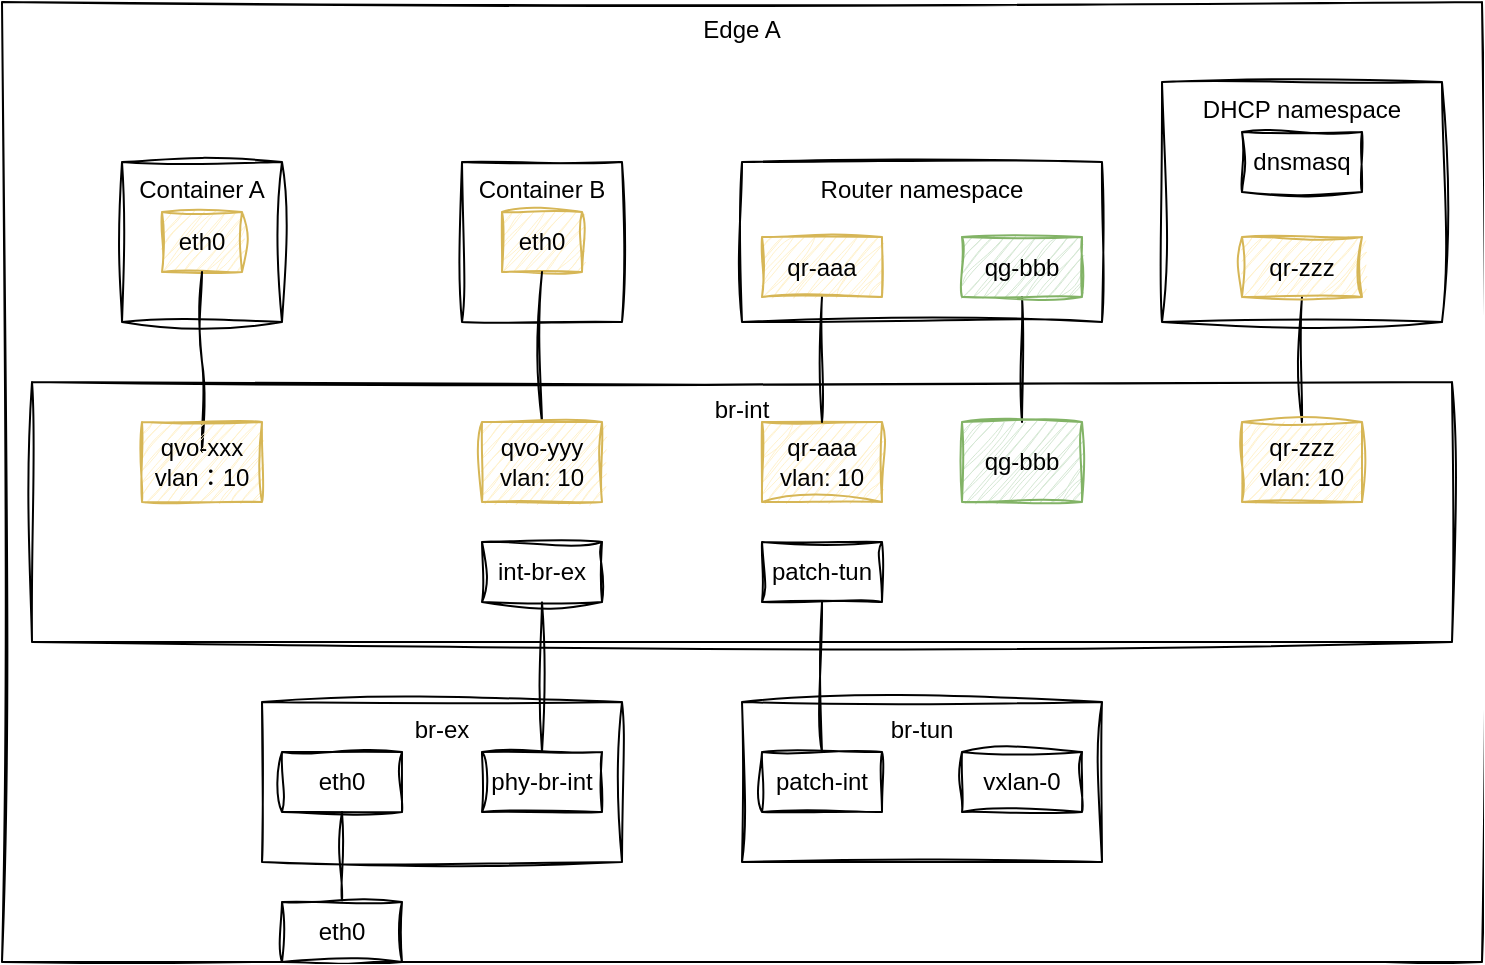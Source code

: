 <mxfile version="26.1.0" pages="5">
  <diagram name="单节点同一子网" id="o2GirT-IdrzoyhzsRZN8">
    <mxGraphModel dx="989" dy="541" grid="1" gridSize="10" guides="1" tooltips="1" connect="1" arrows="1" fold="1" page="1" pageScale="1" pageWidth="827" pageHeight="1169" math="0" shadow="0">
      <root>
        <mxCell id="0" />
        <mxCell id="1" parent="0" />
        <mxCell id="E7XuRBrP9I16yyDcMiF2-3" value="Edge A" style="rounded=0;whiteSpace=wrap;html=1;verticalAlign=top;labelBackgroundColor=none;sketch=1;curveFitting=1;jiggle=2;fillColor=none;" parent="1" vertex="1">
          <mxGeometry x="20" y="160" width="740" height="480" as="geometry" />
        </mxCell>
        <mxCell id="KOOwxzatVmSpQnOnulVU-6" value="Container A" style="whiteSpace=wrap;html=1;aspect=fixed;verticalAlign=top;align=center;fontFamily=Helvetica;fontSize=12;labelBackgroundColor=none;sketch=1;curveFitting=1;jiggle=2;rounded=0;fillColor=none;" parent="1" vertex="1">
          <mxGeometry x="80" y="240" width="80" height="80" as="geometry" />
        </mxCell>
        <mxCell id="KOOwxzatVmSpQnOnulVU-11" value="eth0" style="rounded=0;whiteSpace=wrap;html=1;labelBackgroundColor=none;sketch=1;curveFitting=1;jiggle=2;fillColor=#fff2cc;strokeColor=#d6b656;" parent="1" vertex="1">
          <mxGeometry x="100" y="265" width="40" height="30" as="geometry" />
        </mxCell>
        <mxCell id="KOOwxzatVmSpQnOnulVU-17" value="br-int" style="rounded=0;whiteSpace=wrap;html=1;verticalAlign=top;labelBackgroundColor=none;sketch=1;curveFitting=1;jiggle=2;fillColor=none;" parent="1" vertex="1">
          <mxGeometry x="35" y="350" width="710" height="130" as="geometry" />
        </mxCell>
        <mxCell id="KOOwxzatVmSpQnOnulVU-19" value="DHCP namespace" style="rounded=0;whiteSpace=wrap;html=1;verticalAlign=top;labelBackgroundColor=none;sketch=1;curveFitting=1;jiggle=2;fillColor=none;" parent="1" vertex="1">
          <mxGeometry x="600" y="200" width="140" height="120" as="geometry" />
        </mxCell>
        <mxCell id="E7XuRBrP9I16yyDcMiF2-2" style="edgeStyle=orthogonalEdgeStyle;rounded=0;orthogonalLoop=1;jettySize=auto;html=1;endArrow=none;startFill=0;labelBackgroundColor=none;fontColor=default;sketch=1;curveFitting=1;jiggle=2;" parent="1" source="KOOwxzatVmSpQnOnulVU-21" target="KOOwxzatVmSpQnOnulVU-25" edge="1">
          <mxGeometry relative="1" as="geometry" />
        </mxCell>
        <mxCell id="KOOwxzatVmSpQnOnulVU-21" value="qr-zzz" style="rounded=0;whiteSpace=wrap;html=1;labelBackgroundColor=none;sketch=1;curveFitting=1;jiggle=2;fillColor=#fff2cc;strokeColor=#d6b656;" parent="1" vertex="1">
          <mxGeometry x="640" y="277.5" width="60" height="30" as="geometry" />
        </mxCell>
        <mxCell id="KOOwxzatVmSpQnOnulVU-23" value="qr-aaa&lt;div&gt;vlan: 10&lt;/div&gt;" style="rounded=0;whiteSpace=wrap;html=1;labelBackgroundColor=none;sketch=1;curveFitting=1;jiggle=2;fillColor=#fff2cc;strokeColor=#d6b656;" parent="1" vertex="1">
          <mxGeometry x="400" y="370" width="60" height="40" as="geometry" />
        </mxCell>
        <mxCell id="KOOwxzatVmSpQnOnulVU-25" value="qr-zzz&lt;br&gt;vlan: 10" style="rounded=0;whiteSpace=wrap;html=1;labelBackgroundColor=none;sketch=1;curveFitting=1;jiggle=2;fillColor=#fff2cc;strokeColor=#d6b656;" parent="1" vertex="1">
          <mxGeometry x="640" y="370" width="60" height="40" as="geometry" />
        </mxCell>
        <mxCell id="KOOwxzatVmSpQnOnulVU-26" value="dnsmasq" style="rounded=0;whiteSpace=wrap;html=1;labelBackgroundColor=none;sketch=1;curveFitting=1;jiggle=2;" parent="1" vertex="1">
          <mxGeometry x="640" y="225" width="60" height="30" as="geometry" />
        </mxCell>
        <mxCell id="KOOwxzatVmSpQnOnulVU-27" value="Router namespace" style="rounded=0;whiteSpace=wrap;html=1;verticalAlign=top;labelBackgroundColor=none;sketch=1;curveFitting=1;jiggle=2;fillColor=none;" parent="1" vertex="1">
          <mxGeometry x="390" y="240" width="180" height="80" as="geometry" />
        </mxCell>
        <mxCell id="e4THsjY1m9CHqS4a6q61-25" style="edgeStyle=orthogonalEdgeStyle;rounded=0;orthogonalLoop=1;jettySize=auto;html=1;endArrow=none;startFill=0;labelBackgroundColor=none;fontColor=default;sketch=1;curveFitting=1;jiggle=2;" parent="1" source="KOOwxzatVmSpQnOnulVU-28" target="KOOwxzatVmSpQnOnulVU-23" edge="1">
          <mxGeometry relative="1" as="geometry" />
        </mxCell>
        <mxCell id="KOOwxzatVmSpQnOnulVU-28" value="qr-aaa" style="rounded=0;whiteSpace=wrap;html=1;labelBackgroundColor=none;sketch=1;curveFitting=1;jiggle=2;fillColor=#fff2cc;strokeColor=#d6b656;" parent="1" vertex="1">
          <mxGeometry x="400" y="277.5" width="60" height="30" as="geometry" />
        </mxCell>
        <mxCell id="KOOwxzatVmSpQnOnulVU-50" style="edgeStyle=orthogonalEdgeStyle;rounded=0;orthogonalLoop=1;jettySize=auto;html=1;entryX=0.5;entryY=0;entryDx=0;entryDy=0;endArrow=none;startFill=0;labelBackgroundColor=none;fontColor=default;sketch=1;curveFitting=1;jiggle=2;" parent="1" source="KOOwxzatVmSpQnOnulVU-30" target="KOOwxzatVmSpQnOnulVU-49" edge="1">
          <mxGeometry relative="1" as="geometry" />
        </mxCell>
        <mxCell id="KOOwxzatVmSpQnOnulVU-31" value="br-tun&lt;div&gt;&lt;br&gt;&lt;/div&gt;" style="rounded=0;whiteSpace=wrap;html=1;verticalAlign=top;labelBackgroundColor=none;sketch=1;curveFitting=1;jiggle=2;fillColor=none;" parent="1" vertex="1">
          <mxGeometry x="390" y="510" width="180" height="80" as="geometry" />
        </mxCell>
        <mxCell id="KOOwxzatVmSpQnOnulVU-32" value="br-ex&lt;div&gt;&lt;br&gt;&lt;/div&gt;" style="rounded=0;whiteSpace=wrap;html=1;verticalAlign=top;labelBackgroundColor=none;sketch=1;curveFitting=1;jiggle=2;fillColor=none;" parent="1" vertex="1">
          <mxGeometry x="150" y="510" width="180" height="80" as="geometry" />
        </mxCell>
        <mxCell id="KOOwxzatVmSpQnOnulVU-33" value="eth0" style="rounded=0;whiteSpace=wrap;html=1;labelBackgroundColor=none;sketch=1;curveFitting=1;jiggle=2;" parent="1" vertex="1">
          <mxGeometry x="160" y="535" width="60" height="30" as="geometry" />
        </mxCell>
        <mxCell id="KOOwxzatVmSpQnOnulVU-36" value="patch-int" style="rounded=0;whiteSpace=wrap;html=1;labelBackgroundColor=none;sketch=1;curveFitting=1;jiggle=2;" parent="1" vertex="1">
          <mxGeometry x="400" y="535" width="60" height="30" as="geometry" />
        </mxCell>
        <mxCell id="KOOwxzatVmSpQnOnulVU-39" value="phy-br-int" style="rounded=0;whiteSpace=wrap;html=1;labelBackgroundColor=none;sketch=1;curveFitting=1;jiggle=2;" parent="1" vertex="1">
          <mxGeometry x="260" y="535" width="60" height="30" as="geometry" />
        </mxCell>
        <mxCell id="KOOwxzatVmSpQnOnulVU-47" style="edgeStyle=orthogonalEdgeStyle;rounded=0;orthogonalLoop=1;jettySize=auto;html=1;entryX=0.5;entryY=0;entryDx=0;entryDy=0;endArrow=none;startFill=0;labelBackgroundColor=none;fontColor=default;sketch=1;curveFitting=1;jiggle=2;exitX=0.5;exitY=1;exitDx=0;exitDy=0;" parent="1" source="KOOwxzatVmSpQnOnulVU-11" edge="1">
          <mxGeometry relative="1" as="geometry">
            <mxPoint x="120" y="385" as="targetPoint" />
            <mxPoint x="120" y="320" as="sourcePoint" />
          </mxGeometry>
        </mxCell>
        <mxCell id="KOOwxzatVmSpQnOnulVU-49" value="qg-bbb" style="rounded=0;whiteSpace=wrap;html=1;labelBackgroundColor=none;sketch=1;curveFitting=1;jiggle=2;fillColor=#d5e8d4;strokeColor=#82b366;" parent="1" vertex="1">
          <mxGeometry x="500" y="370" width="60" height="40" as="geometry" />
        </mxCell>
        <mxCell id="KOOwxzatVmSpQnOnulVU-54" style="edgeStyle=orthogonalEdgeStyle;rounded=0;orthogonalLoop=1;jettySize=auto;html=1;endArrow=none;startFill=0;labelBackgroundColor=none;fontColor=default;sketch=1;curveFitting=1;jiggle=2;" parent="1" source="KOOwxzatVmSpQnOnulVU-53" target="KOOwxzatVmSpQnOnulVU-33" edge="1">
          <mxGeometry relative="1" as="geometry" />
        </mxCell>
        <mxCell id="KOOwxzatVmSpQnOnulVU-53" value="eth0" style="rounded=0;whiteSpace=wrap;html=1;labelBackgroundColor=none;sketch=1;curveFitting=1;jiggle=2;" parent="1" vertex="1">
          <mxGeometry x="160" y="610" width="60" height="30" as="geometry" />
        </mxCell>
        <mxCell id="KOOwxzatVmSpQnOnulVU-89" value="vxlan-0" style="rounded=0;whiteSpace=wrap;html=1;labelBackgroundColor=none;sketch=1;curveFitting=1;jiggle=2;" parent="1" vertex="1">
          <mxGeometry x="500" y="535" width="60" height="30" as="geometry" />
        </mxCell>
        <mxCell id="e4THsjY1m9CHqS4a6q61-11" value="Container B" style="whiteSpace=wrap;html=1;aspect=fixed;verticalAlign=top;align=center;fontFamily=Helvetica;fontSize=12;labelBackgroundColor=none;sketch=1;curveFitting=1;jiggle=2;rounded=0;fillColor=none;" parent="1" vertex="1">
          <mxGeometry x="250" y="240" width="80" height="80" as="geometry" />
        </mxCell>
        <mxCell id="e4THsjY1m9CHqS4a6q61-12" value="eth0" style="rounded=0;whiteSpace=wrap;html=1;labelBackgroundColor=none;sketch=1;curveFitting=1;jiggle=2;fillColor=#fff2cc;strokeColor=#d6b656;" parent="1" vertex="1">
          <mxGeometry x="270" y="265" width="40" height="30" as="geometry" />
        </mxCell>
        <mxCell id="e4THsjY1m9CHqS4a6q61-26" style="edgeStyle=orthogonalEdgeStyle;rounded=0;orthogonalLoop=1;jettySize=auto;html=1;endArrow=none;startFill=0;labelBackgroundColor=none;fontColor=default;sketch=1;curveFitting=1;jiggle=2;exitX=0.5;exitY=1;exitDx=0;exitDy=0;" parent="1" source="e4THsjY1m9CHqS4a6q61-12" target="e4THsjY1m9CHqS4a6q61-18" edge="1">
          <mxGeometry relative="1" as="geometry">
            <mxPoint x="290" y="330" as="sourcePoint" />
          </mxGeometry>
        </mxCell>
        <mxCell id="e4THsjY1m9CHqS4a6q61-17" value="qvo-xxx&lt;br&gt;vlan：10" style="rounded=0;whiteSpace=wrap;html=1;labelBackgroundColor=none;sketch=1;curveFitting=1;jiggle=2;fillColor=#fff2cc;strokeColor=#d6b656;" parent="1" vertex="1">
          <mxGeometry x="90" y="370" width="60" height="40" as="geometry" />
        </mxCell>
        <mxCell id="e4THsjY1m9CHqS4a6q61-18" value="qvo-yyy&lt;br&gt;vlan: 10" style="rounded=0;whiteSpace=wrap;html=1;labelBackgroundColor=none;sketch=1;curveFitting=1;jiggle=2;fillColor=#fff2cc;strokeColor=#d6b656;" parent="1" vertex="1">
          <mxGeometry x="260" y="370" width="60" height="40" as="geometry" />
        </mxCell>
        <mxCell id="e4THsjY1m9CHqS4a6q61-27" style="edgeStyle=orthogonalEdgeStyle;rounded=0;orthogonalLoop=1;jettySize=auto;html=1;entryX=0.5;entryY=0;entryDx=0;entryDy=0;endArrow=none;startFill=0;labelBackgroundColor=none;fontColor=default;sketch=1;curveFitting=1;jiggle=2;" parent="1" source="e4THsjY1m9CHqS4a6q61-19" target="KOOwxzatVmSpQnOnulVU-39" edge="1">
          <mxGeometry relative="1" as="geometry" />
        </mxCell>
        <mxCell id="e4THsjY1m9CHqS4a6q61-19" value="int-br-ex" style="rounded=0;whiteSpace=wrap;html=1;labelBackgroundColor=none;sketch=1;curveFitting=1;jiggle=2;fillStyle=auto;gradientColor=none;" parent="1" vertex="1">
          <mxGeometry x="260" y="430" width="60" height="30" as="geometry" />
        </mxCell>
        <mxCell id="e4THsjY1m9CHqS4a6q61-28" style="edgeStyle=orthogonalEdgeStyle;rounded=0;orthogonalLoop=1;jettySize=auto;html=1;entryX=0.5;entryY=0;entryDx=0;entryDy=0;endArrow=none;startFill=0;labelBackgroundColor=none;fontColor=default;sketch=1;curveFitting=1;jiggle=2;" parent="1" source="e4THsjY1m9CHqS4a6q61-20" target="KOOwxzatVmSpQnOnulVU-36" edge="1">
          <mxGeometry relative="1" as="geometry" />
        </mxCell>
        <mxCell id="e4THsjY1m9CHqS4a6q61-20" value="patch-tun" style="rounded=0;whiteSpace=wrap;html=1;labelBackgroundColor=none;sketch=1;curveFitting=1;jiggle=2;" parent="1" vertex="1">
          <mxGeometry x="400" y="430" width="60" height="30" as="geometry" />
        </mxCell>
        <mxCell id="KOOwxzatVmSpQnOnulVU-30" value="qg-bbb" style="rounded=0;whiteSpace=wrap;html=1;labelBackgroundColor=none;sketch=1;curveFitting=1;jiggle=2;fillColor=#d5e8d4;strokeColor=#82b366;" parent="1" vertex="1">
          <mxGeometry x="500" y="277.5" width="60" height="30" as="geometry" />
        </mxCell>
      </root>
    </mxGraphModel>
  </diagram>
  <diagram name="单节点跨子网" id="ytccjeX7dCD-e_lx9v2M">
    <mxGraphModel dx="1434" dy="785" grid="1" gridSize="10" guides="1" tooltips="1" connect="1" arrows="1" fold="1" page="1" pageScale="1" pageWidth="827" pageHeight="1169" math="0" shadow="0">
      <root>
        <mxCell id="5wb59v2hoad51VSKKixd-0" />
        <mxCell id="5wb59v2hoad51VSKKixd-1" parent="5wb59v2hoad51VSKKixd-0" />
        <mxCell id="pOMdrrg6tlNgUdFkCGR8-0" value="Edge A" style="rounded=0;whiteSpace=wrap;html=1;verticalAlign=top;labelBackgroundColor=none;sketch=1;curveFitting=1;jiggle=2;fillColor=none;" parent="5wb59v2hoad51VSKKixd-1" vertex="1">
          <mxGeometry y="80" width="890" height="560" as="geometry" />
        </mxCell>
        <mxCell id="pOMdrrg6tlNgUdFkCGR8-1" value="Container A" style="whiteSpace=wrap;html=1;aspect=fixed;verticalAlign=top;align=center;fontFamily=Helvetica;fontSize=12;labelBackgroundColor=none;sketch=1;curveFitting=1;jiggle=2;rounded=0;fillColor=none;" parent="5wb59v2hoad51VSKKixd-1" vertex="1">
          <mxGeometry x="60" y="100" width="80" height="80" as="geometry" />
        </mxCell>
        <mxCell id="pOMdrrg6tlNgUdFkCGR8-2" value="eth0" style="rounded=0;whiteSpace=wrap;html=1;labelBackgroundColor=none;sketch=1;curveFitting=1;jiggle=2;fillColor=#fff2cc;strokeColor=#d6b656;" parent="5wb59v2hoad51VSKKixd-1" vertex="1">
          <mxGeometry x="80" y="125" width="40" height="30" as="geometry" />
        </mxCell>
        <mxCell id="pOMdrrg6tlNgUdFkCGR8-3" value="Linux Bridge qbr-xxx" style="rounded=0;whiteSpace=wrap;html=1;verticalAlign=top;labelBackgroundColor=none;sketch=1;curveFitting=1;jiggle=2;fillColor=none;" parent="5wb59v2hoad51VSKKixd-1" vertex="1">
          <mxGeometry x="30" y="200" width="140" height="120" as="geometry" />
        </mxCell>
        <mxCell id="pOMdrrg6tlNgUdFkCGR8-4" value="tap-xxx" style="rounded=0;whiteSpace=wrap;html=1;labelBackgroundColor=none;sketch=1;curveFitting=1;jiggle=2;fillColor=#fff2cc;strokeColor=#d6b656;" parent="5wb59v2hoad51VSKKixd-1" vertex="1">
          <mxGeometry x="70" y="225" width="60" height="30" as="geometry" />
        </mxCell>
        <mxCell id="pOMdrrg6tlNgUdFkCGR8-5" value="qvb-xxx" style="rounded=0;whiteSpace=wrap;html=1;labelBackgroundColor=none;sketch=1;curveFitting=1;jiggle=2;fillColor=#fff2cc;strokeColor=#d6b656;" parent="5wb59v2hoad51VSKKixd-1" vertex="1">
          <mxGeometry x="70" y="277.5" width="60" height="30" as="geometry" />
        </mxCell>
        <mxCell id="pOMdrrg6tlNgUdFkCGR8-6" value="br-int" style="rounded=0;whiteSpace=wrap;html=1;verticalAlign=top;labelBackgroundColor=none;sketch=1;curveFitting=1;jiggle=2;fillColor=none;" parent="5wb59v2hoad51VSKKixd-1" vertex="1">
          <mxGeometry x="15" y="350" width="855" height="130" as="geometry" />
        </mxCell>
        <mxCell id="pOMdrrg6tlNgUdFkCGR8-7" value="DHCP namespace" style="rounded=0;whiteSpace=wrap;html=1;verticalAlign=top;labelBackgroundColor=none;sketch=1;curveFitting=1;jiggle=2;fillColor=none;" parent="5wb59v2hoad51VSKKixd-1" vertex="1">
          <mxGeometry x="680" y="200" width="180" height="120" as="geometry" />
        </mxCell>
        <mxCell id="pOMdrrg6tlNgUdFkCGR8-8" style="edgeStyle=orthogonalEdgeStyle;rounded=0;orthogonalLoop=1;jettySize=auto;html=1;endArrow=none;startFill=0;labelBackgroundColor=none;fontColor=default;sketch=1;curveFitting=1;jiggle=2;" parent="5wb59v2hoad51VSKKixd-1" source="pOMdrrg6tlNgUdFkCGR8-9" target="pOMdrrg6tlNgUdFkCGR8-11" edge="1">
          <mxGeometry relative="1" as="geometry" />
        </mxCell>
        <mxCell id="pOMdrrg6tlNgUdFkCGR8-9" value="qr-mmm" style="rounded=0;whiteSpace=wrap;html=1;labelBackgroundColor=none;sketch=1;curveFitting=1;jiggle=2;fillColor=#fff2cc;strokeColor=#d6b656;" parent="5wb59v2hoad51VSKKixd-1" vertex="1">
          <mxGeometry x="690" y="277.5" width="60" height="30" as="geometry" />
        </mxCell>
        <mxCell id="pOMdrrg6tlNgUdFkCGR8-10" value="qr-aaa&lt;div&gt;vlan: 10&lt;/div&gt;" style="rounded=0;whiteSpace=wrap;html=1;labelBackgroundColor=none;sketch=1;curveFitting=1;jiggle=2;fillColor=#fff2cc;strokeColor=#d6b656;" parent="5wb59v2hoad51VSKKixd-1" vertex="1">
          <mxGeometry x="380" y="370" width="60" height="40" as="geometry" />
        </mxCell>
        <mxCell id="pOMdrrg6tlNgUdFkCGR8-11" value="qr-mmm&lt;br&gt;vlan: 10" style="rounded=0;whiteSpace=wrap;html=1;labelBackgroundColor=none;sketch=1;curveFitting=1;jiggle=2;fillColor=#fff2cc;strokeColor=#d6b656;" parent="5wb59v2hoad51VSKKixd-1" vertex="1">
          <mxGeometry x="690" y="370" width="60" height="40" as="geometry" />
        </mxCell>
        <mxCell id="pOMdrrg6tlNgUdFkCGR8-12" value="dnsmasq" style="rounded=0;whiteSpace=wrap;html=1;labelBackgroundColor=none;sketch=1;curveFitting=1;jiggle=2;" parent="5wb59v2hoad51VSKKixd-1" vertex="1">
          <mxGeometry x="690" y="225" width="60" height="30" as="geometry" />
        </mxCell>
        <mxCell id="pOMdrrg6tlNgUdFkCGR8-13" value="Router namespace" style="rounded=0;whiteSpace=wrap;html=1;verticalAlign=top;labelBackgroundColor=none;sketch=1;curveFitting=1;jiggle=2;fillColor=none;" parent="5wb59v2hoad51VSKKixd-1" vertex="1">
          <mxGeometry x="370" y="200" width="280" height="120" as="geometry" />
        </mxCell>
        <mxCell id="pOMdrrg6tlNgUdFkCGR8-14" style="edgeStyle=orthogonalEdgeStyle;rounded=0;orthogonalLoop=1;jettySize=auto;html=1;endArrow=none;startFill=0;labelBackgroundColor=none;fontColor=default;sketch=1;curveFitting=1;jiggle=2;" parent="5wb59v2hoad51VSKKixd-1" source="pOMdrrg6tlNgUdFkCGR8-15" target="pOMdrrg6tlNgUdFkCGR8-10" edge="1">
          <mxGeometry relative="1" as="geometry" />
        </mxCell>
        <mxCell id="pOMdrrg6tlNgUdFkCGR8-15" value="qr-aaa" style="rounded=0;whiteSpace=wrap;html=1;labelBackgroundColor=none;sketch=1;curveFitting=1;jiggle=2;fillColor=#fff2cc;strokeColor=#d6b656;" parent="5wb59v2hoad51VSKKixd-1" vertex="1">
          <mxGeometry x="380" y="277.5" width="60" height="30" as="geometry" />
        </mxCell>
        <mxCell id="pOMdrrg6tlNgUdFkCGR8-16" style="edgeStyle=orthogonalEdgeStyle;rounded=0;orthogonalLoop=1;jettySize=auto;html=1;entryX=0.5;entryY=0;entryDx=0;entryDy=0;endArrow=none;startFill=0;labelBackgroundColor=none;fontColor=default;sketch=1;curveFitting=1;jiggle=2;" parent="5wb59v2hoad51VSKKixd-1" source="pOMdrrg6tlNgUdFkCGR8-41" target="pOMdrrg6tlNgUdFkCGR8-24" edge="1">
          <mxGeometry relative="1" as="geometry" />
        </mxCell>
        <mxCell id="pOMdrrg6tlNgUdFkCGR8-17" value="br-tun&lt;div&gt;&lt;br&gt;&lt;/div&gt;" style="rounded=0;whiteSpace=wrap;html=1;verticalAlign=top;labelBackgroundColor=none;sketch=1;curveFitting=1;jiggle=2;fillColor=none;" parent="5wb59v2hoad51VSKKixd-1" vertex="1">
          <mxGeometry x="370" y="510" width="180" height="80" as="geometry" />
        </mxCell>
        <mxCell id="pOMdrrg6tlNgUdFkCGR8-18" value="br-ex&lt;div&gt;&lt;br&gt;&lt;/div&gt;" style="rounded=0;whiteSpace=wrap;html=1;verticalAlign=top;labelBackgroundColor=none;sketch=1;curveFitting=1;jiggle=2;fillColor=none;" parent="5wb59v2hoad51VSKKixd-1" vertex="1">
          <mxGeometry x="130" y="510" width="180" height="80" as="geometry" />
        </mxCell>
        <mxCell id="pOMdrrg6tlNgUdFkCGR8-19" value="eth0" style="rounded=0;whiteSpace=wrap;html=1;labelBackgroundColor=none;sketch=1;curveFitting=1;jiggle=2;" parent="5wb59v2hoad51VSKKixd-1" vertex="1">
          <mxGeometry x="140" y="535" width="60" height="30" as="geometry" />
        </mxCell>
        <mxCell id="pOMdrrg6tlNgUdFkCGR8-20" value="patch-int" style="rounded=0;whiteSpace=wrap;html=1;labelBackgroundColor=none;sketch=1;curveFitting=1;jiggle=2;" parent="5wb59v2hoad51VSKKixd-1" vertex="1">
          <mxGeometry x="380" y="535" width="60" height="30" as="geometry" />
        </mxCell>
        <mxCell id="pOMdrrg6tlNgUdFkCGR8-21" value="phy-br-int" style="rounded=0;whiteSpace=wrap;html=1;labelBackgroundColor=none;sketch=1;curveFitting=1;jiggle=2;" parent="5wb59v2hoad51VSKKixd-1" vertex="1">
          <mxGeometry x="240" y="535" width="60" height="30" as="geometry" />
        </mxCell>
        <mxCell id="pOMdrrg6tlNgUdFkCGR8-22" style="rounded=0;orthogonalLoop=1;jettySize=auto;html=1;endArrow=none;endFill=1;startFill=0;edgeStyle=orthogonalEdgeStyle;labelBackgroundColor=none;fontColor=default;sketch=1;curveFitting=1;jiggle=2;" parent="5wb59v2hoad51VSKKixd-1" source="pOMdrrg6tlNgUdFkCGR8-2" target="pOMdrrg6tlNgUdFkCGR8-4" edge="1">
          <mxGeometry relative="1" as="geometry" />
        </mxCell>
        <mxCell id="pOMdrrg6tlNgUdFkCGR8-23" style="edgeStyle=orthogonalEdgeStyle;rounded=0;orthogonalLoop=1;jettySize=auto;html=1;entryX=0.5;entryY=0;entryDx=0;entryDy=0;endArrow=none;startFill=0;labelBackgroundColor=none;fontColor=default;sketch=1;curveFitting=1;jiggle=2;" parent="5wb59v2hoad51VSKKixd-1" source="pOMdrrg6tlNgUdFkCGR8-5" edge="1">
          <mxGeometry relative="1" as="geometry">
            <mxPoint x="100" y="385" as="targetPoint" />
          </mxGeometry>
        </mxCell>
        <mxCell id="pOMdrrg6tlNgUdFkCGR8-24" value="qr-bbb&lt;div&gt;vlan: 20&lt;/div&gt;" style="rounded=0;whiteSpace=wrap;html=1;labelBackgroundColor=none;sketch=1;curveFitting=1;jiggle=2;fillColor=#dae8fc;strokeColor=#6c8ebf;" parent="5wb59v2hoad51VSKKixd-1" vertex="1">
          <mxGeometry x="480" y="370" width="60" height="40" as="geometry" />
        </mxCell>
        <mxCell id="pOMdrrg6tlNgUdFkCGR8-25" style="edgeStyle=orthogonalEdgeStyle;rounded=0;orthogonalLoop=1;jettySize=auto;html=1;endArrow=none;startFill=0;labelBackgroundColor=none;fontColor=default;sketch=1;curveFitting=1;jiggle=2;" parent="5wb59v2hoad51VSKKixd-1" source="pOMdrrg6tlNgUdFkCGR8-26" target="pOMdrrg6tlNgUdFkCGR8-19" edge="1">
          <mxGeometry relative="1" as="geometry" />
        </mxCell>
        <mxCell id="pOMdrrg6tlNgUdFkCGR8-26" value="eth0" style="rounded=0;whiteSpace=wrap;html=1;labelBackgroundColor=none;sketch=1;curveFitting=1;jiggle=2;fillColor=none;" parent="5wb59v2hoad51VSKKixd-1" vertex="1">
          <mxGeometry x="140" y="610" width="60" height="30" as="geometry" />
        </mxCell>
        <mxCell id="pOMdrrg6tlNgUdFkCGR8-27" value="vxlan-0" style="rounded=0;whiteSpace=wrap;html=1;labelBackgroundColor=none;sketch=1;curveFitting=1;jiggle=2;" parent="5wb59v2hoad51VSKKixd-1" vertex="1">
          <mxGeometry x="480" y="535" width="60" height="30" as="geometry" />
        </mxCell>
        <mxCell id="pOMdrrg6tlNgUdFkCGR8-28" value="Container B" style="whiteSpace=wrap;html=1;aspect=fixed;verticalAlign=top;align=center;fontFamily=Helvetica;fontSize=12;labelBackgroundColor=none;sketch=1;curveFitting=1;jiggle=2;rounded=0;fillColor=none;" parent="5wb59v2hoad51VSKKixd-1" vertex="1">
          <mxGeometry x="230" y="100" width="80" height="80" as="geometry" />
        </mxCell>
        <mxCell id="pOMdrrg6tlNgUdFkCGR8-29" value="eth0" style="rounded=0;whiteSpace=wrap;html=1;labelBackgroundColor=none;sketch=1;curveFitting=1;jiggle=2;fillColor=#dae8fc;strokeColor=#6c8ebf;" parent="5wb59v2hoad51VSKKixd-1" vertex="1">
          <mxGeometry x="250" y="125" width="40" height="30" as="geometry" />
        </mxCell>
        <mxCell id="pOMdrrg6tlNgUdFkCGR8-30" value="Linux Bridge qbr-yyy" style="rounded=0;whiteSpace=wrap;html=1;verticalAlign=top;labelBackgroundColor=none;sketch=1;curveFitting=1;jiggle=2;fillColor=none;" parent="5wb59v2hoad51VSKKixd-1" vertex="1">
          <mxGeometry x="200" y="200" width="140" height="120" as="geometry" />
        </mxCell>
        <mxCell id="pOMdrrg6tlNgUdFkCGR8-31" value="tap-yyy" style="rounded=0;whiteSpace=wrap;html=1;labelBackgroundColor=none;sketch=1;curveFitting=1;jiggle=2;fillColor=#dae8fc;strokeColor=#6c8ebf;" parent="5wb59v2hoad51VSKKixd-1" vertex="1">
          <mxGeometry x="240" y="225" width="60" height="30" as="geometry" />
        </mxCell>
        <mxCell id="pOMdrrg6tlNgUdFkCGR8-32" style="edgeStyle=orthogonalEdgeStyle;rounded=0;orthogonalLoop=1;jettySize=auto;html=1;endArrow=none;startFill=0;labelBackgroundColor=none;fontColor=default;sketch=1;curveFitting=1;jiggle=2;" parent="5wb59v2hoad51VSKKixd-1" source="pOMdrrg6tlNgUdFkCGR8-33" target="pOMdrrg6tlNgUdFkCGR8-36" edge="1">
          <mxGeometry relative="1" as="geometry" />
        </mxCell>
        <mxCell id="pOMdrrg6tlNgUdFkCGR8-33" value="qvb-yyy" style="rounded=0;whiteSpace=wrap;html=1;labelBackgroundColor=none;sketch=1;curveFitting=1;jiggle=2;fillColor=#dae8fc;strokeColor=#6c8ebf;" parent="5wb59v2hoad51VSKKixd-1" vertex="1">
          <mxGeometry x="240" y="277.5" width="60" height="30" as="geometry" />
        </mxCell>
        <mxCell id="pOMdrrg6tlNgUdFkCGR8-34" style="rounded=0;orthogonalLoop=1;jettySize=auto;html=1;endArrow=none;endFill=1;startFill=0;edgeStyle=orthogonalEdgeStyle;labelBackgroundColor=none;fontColor=default;sketch=1;curveFitting=1;jiggle=2;" parent="5wb59v2hoad51VSKKixd-1" source="pOMdrrg6tlNgUdFkCGR8-29" target="pOMdrrg6tlNgUdFkCGR8-31" edge="1">
          <mxGeometry relative="1" as="geometry" />
        </mxCell>
        <mxCell id="pOMdrrg6tlNgUdFkCGR8-35" value="qvo-xxx&lt;br&gt;vlan：10" style="rounded=0;whiteSpace=wrap;html=1;labelBackgroundColor=none;sketch=1;curveFitting=1;jiggle=2;fillColor=#fff2cc;strokeColor=#d6b656;" parent="5wb59v2hoad51VSKKixd-1" vertex="1">
          <mxGeometry x="70" y="370" width="60" height="40" as="geometry" />
        </mxCell>
        <mxCell id="pOMdrrg6tlNgUdFkCGR8-36" value="qvo-yyy&lt;br&gt;vlan: 20" style="rounded=0;whiteSpace=wrap;html=1;labelBackgroundColor=none;sketch=1;curveFitting=1;jiggle=2;fillColor=#dae8fc;strokeColor=#6c8ebf;" parent="5wb59v2hoad51VSKKixd-1" vertex="1">
          <mxGeometry x="240" y="370" width="60" height="40" as="geometry" />
        </mxCell>
        <mxCell id="pOMdrrg6tlNgUdFkCGR8-37" style="edgeStyle=orthogonalEdgeStyle;rounded=0;orthogonalLoop=1;jettySize=auto;html=1;entryX=0.5;entryY=0;entryDx=0;entryDy=0;endArrow=none;startFill=0;labelBackgroundColor=none;fontColor=default;sketch=1;curveFitting=1;jiggle=2;" parent="5wb59v2hoad51VSKKixd-1" source="pOMdrrg6tlNgUdFkCGR8-38" target="pOMdrrg6tlNgUdFkCGR8-21" edge="1">
          <mxGeometry relative="1" as="geometry" />
        </mxCell>
        <mxCell id="pOMdrrg6tlNgUdFkCGR8-38" value="int-br-ex" style="rounded=0;whiteSpace=wrap;html=1;labelBackgroundColor=none;sketch=1;curveFitting=1;jiggle=2;" parent="5wb59v2hoad51VSKKixd-1" vertex="1">
          <mxGeometry x="240" y="430" width="60" height="30" as="geometry" />
        </mxCell>
        <mxCell id="pOMdrrg6tlNgUdFkCGR8-39" style="edgeStyle=orthogonalEdgeStyle;rounded=0;orthogonalLoop=1;jettySize=auto;html=1;entryX=0.5;entryY=0;entryDx=0;entryDy=0;endArrow=none;startFill=0;labelBackgroundColor=none;fontColor=default;sketch=1;curveFitting=1;jiggle=2;" parent="5wb59v2hoad51VSKKixd-1" source="pOMdrrg6tlNgUdFkCGR8-40" target="pOMdrrg6tlNgUdFkCGR8-20" edge="1">
          <mxGeometry relative="1" as="geometry" />
        </mxCell>
        <mxCell id="pOMdrrg6tlNgUdFkCGR8-40" value="patch-tun" style="rounded=0;whiteSpace=wrap;html=1;labelBackgroundColor=none;sketch=1;curveFitting=1;jiggle=2;" parent="5wb59v2hoad51VSKKixd-1" vertex="1">
          <mxGeometry x="380" y="430" width="60" height="30" as="geometry" />
        </mxCell>
        <mxCell id="pOMdrrg6tlNgUdFkCGR8-41" value="qr-bbb" style="rounded=0;whiteSpace=wrap;html=1;labelBackgroundColor=none;sketch=1;curveFitting=1;jiggle=2;fillColor=#dae8fc;strokeColor=#6c8ebf;" parent="5wb59v2hoad51VSKKixd-1" vertex="1">
          <mxGeometry x="480" y="277.5" width="60" height="30" as="geometry" />
        </mxCell>
        <mxCell id="pOMdrrg6tlNgUdFkCGR8-44" style="edgeStyle=orthogonalEdgeStyle;rounded=0;orthogonalLoop=1;jettySize=auto;html=1;entryX=0.5;entryY=0;entryDx=0;entryDy=0;endArrow=none;startFill=0;labelBackgroundColor=none;fontColor=default;sketch=1;curveFitting=1;jiggle=2;" parent="5wb59v2hoad51VSKKixd-1" source="pOMdrrg6tlNgUdFkCGR8-42" target="pOMdrrg6tlNgUdFkCGR8-43" edge="1">
          <mxGeometry relative="1" as="geometry" />
        </mxCell>
        <mxCell id="pOMdrrg6tlNgUdFkCGR8-42" value="qg-ccc" style="rounded=0;whiteSpace=wrap;html=1;labelBackgroundColor=none;sketch=1;curveFitting=1;jiggle=2;fillColor=#d5e8d4;strokeColor=#82b366;" parent="5wb59v2hoad51VSKKixd-1" vertex="1">
          <mxGeometry x="580" y="277.5" width="60" height="30" as="geometry" />
        </mxCell>
        <mxCell id="pOMdrrg6tlNgUdFkCGR8-43" value="qg-ccc" style="rounded=0;whiteSpace=wrap;html=1;labelBackgroundColor=none;sketch=1;curveFitting=1;jiggle=2;fillColor=#d5e8d4;strokeColor=#82b366;" parent="5wb59v2hoad51VSKKixd-1" vertex="1">
          <mxGeometry x="580" y="370" width="60" height="40" as="geometry" />
        </mxCell>
        <mxCell id="Wq6nGG9hzPGJY9An5VRP-0" style="edgeStyle=orthogonalEdgeStyle;rounded=0;orthogonalLoop=1;jettySize=auto;html=1;endArrow=none;startFill=0;labelBackgroundColor=none;fontColor=default;sketch=1;curveFitting=1;jiggle=2;" parent="5wb59v2hoad51VSKKixd-1" source="pOMdrrg6tlNgUdFkCGR8-45" target="pOMdrrg6tlNgUdFkCGR8-47" edge="1">
          <mxGeometry relative="1" as="geometry" />
        </mxCell>
        <mxCell id="pOMdrrg6tlNgUdFkCGR8-45" value="qr-nnn" style="rounded=0;whiteSpace=wrap;html=1;labelBackgroundColor=none;sketch=1;curveFitting=1;jiggle=2;fillColor=#dae8fc;strokeColor=#6c8ebf;" parent="5wb59v2hoad51VSKKixd-1" vertex="1">
          <mxGeometry x="790" y="277.5" width="60" height="30" as="geometry" />
        </mxCell>
        <mxCell id="pOMdrrg6tlNgUdFkCGR8-47" value="qr-nnn&lt;div&gt;vlan: 20&lt;/div&gt;" style="rounded=0;whiteSpace=wrap;html=1;labelBackgroundColor=none;sketch=1;curveFitting=1;jiggle=2;fillColor=#dae8fc;strokeColor=#6c8ebf;" parent="5wb59v2hoad51VSKKixd-1" vertex="1">
          <mxGeometry x="790" y="370" width="60" height="40" as="geometry" />
        </mxCell>
        <mxCell id="pOMdrrg6tlNgUdFkCGR8-48" value="dnsmasq" style="rounded=0;whiteSpace=wrap;html=1;labelBackgroundColor=none;sketch=1;curveFitting=1;jiggle=2;" parent="5wb59v2hoad51VSKKixd-1" vertex="1">
          <mxGeometry x="790" y="225" width="60" height="30" as="geometry" />
        </mxCell>
      </root>
    </mxGraphModel>
  </diagram>
  <diagram name="多节点同一子网" id="MN9ljoQ8KIfKA037NhYA">
    <mxGraphModel dx="2261" dy="785" grid="1" gridSize="10" guides="1" tooltips="1" connect="1" arrows="1" fold="1" page="1" pageScale="1" pageWidth="827" pageHeight="1169" math="0" shadow="0">
      <root>
        <mxCell id="ND7bHLR5GJCtJYwD09gh-0" />
        <mxCell id="ND7bHLR5GJCtJYwD09gh-1" parent="ND7bHLR5GJCtJYwD09gh-0" />
        <mxCell id="AJSnGZKcs8ImaNjPrj9h-0" value="Edge A" style="rounded=0;whiteSpace=wrap;html=1;verticalAlign=top;sketch=1;curveFitting=1;jiggle=2;fillColor=none;" parent="ND7bHLR5GJCtJYwD09gh-1" vertex="1">
          <mxGeometry x="-810" y="120" width="740" height="560" as="geometry" />
        </mxCell>
        <mxCell id="AJSnGZKcs8ImaNjPrj9h-1" value="Container A" style="whiteSpace=wrap;html=1;aspect=fixed;verticalAlign=top;strokeColor=default;align=center;fontFamily=Helvetica;fontSize=12;fontColor=default;fillColor=none;sketch=1;curveFitting=1;jiggle=2;" parent="ND7bHLR5GJCtJYwD09gh-1" vertex="1">
          <mxGeometry x="-750" y="140" width="80" height="80" as="geometry" />
        </mxCell>
        <mxCell id="AJSnGZKcs8ImaNjPrj9h-2" value="eth0" style="rounded=0;whiteSpace=wrap;html=1;sketch=1;curveFitting=1;jiggle=2;fillColor=#fff2cc;strokeColor=#d6b656;" parent="ND7bHLR5GJCtJYwD09gh-1" vertex="1">
          <mxGeometry x="-730" y="165" width="40" height="30" as="geometry" />
        </mxCell>
        <mxCell id="AJSnGZKcs8ImaNjPrj9h-3" value="Linux Bridge qbr-xxx" style="rounded=0;whiteSpace=wrap;html=1;verticalAlign=top;sketch=1;curveFitting=1;jiggle=2;fillColor=none;" parent="ND7bHLR5GJCtJYwD09gh-1" vertex="1">
          <mxGeometry x="-780" y="240" width="140" height="120" as="geometry" />
        </mxCell>
        <mxCell id="AJSnGZKcs8ImaNjPrj9h-4" value="tap-xxx" style="rounded=0;whiteSpace=wrap;html=1;sketch=1;curveFitting=1;jiggle=2;fillColor=#fff2cc;strokeColor=#d6b656;" parent="ND7bHLR5GJCtJYwD09gh-1" vertex="1">
          <mxGeometry x="-740" y="265" width="60" height="30" as="geometry" />
        </mxCell>
        <mxCell id="AJSnGZKcs8ImaNjPrj9h-5" value="qvb-xxx" style="rounded=0;whiteSpace=wrap;html=1;sketch=1;curveFitting=1;jiggle=2;fillColor=#fff2cc;strokeColor=#d6b656;" parent="ND7bHLR5GJCtJYwD09gh-1" vertex="1">
          <mxGeometry x="-740" y="317.5" width="60" height="30" as="geometry" />
        </mxCell>
        <mxCell id="AJSnGZKcs8ImaNjPrj9h-6" value="br-int" style="rounded=0;whiteSpace=wrap;html=1;verticalAlign=top;sketch=1;curveFitting=1;jiggle=2;fillColor=none;" parent="ND7bHLR5GJCtJYwD09gh-1" vertex="1">
          <mxGeometry x="-795" y="390" width="710" height="130" as="geometry" />
        </mxCell>
        <mxCell id="AJSnGZKcs8ImaNjPrj9h-7" value="DHCP namespace" style="rounded=0;whiteSpace=wrap;html=1;verticalAlign=top;sketch=1;curveFitting=1;jiggle=2;fillColor=none;" parent="ND7bHLR5GJCtJYwD09gh-1" vertex="1">
          <mxGeometry x="-230" y="240" width="140" height="120" as="geometry" />
        </mxCell>
        <mxCell id="AJSnGZKcs8ImaNjPrj9h-8" style="edgeStyle=orthogonalEdgeStyle;rounded=0;orthogonalLoop=1;jettySize=auto;html=1;endArrow=none;startFill=0;sketch=1;curveFitting=1;jiggle=2;" parent="ND7bHLR5GJCtJYwD09gh-1" source="AJSnGZKcs8ImaNjPrj9h-9" target="AJSnGZKcs8ImaNjPrj9h-11" edge="1">
          <mxGeometry relative="1" as="geometry" />
        </mxCell>
        <mxCell id="AJSnGZKcs8ImaNjPrj9h-9" value="qr-zzz" style="rounded=0;whiteSpace=wrap;html=1;sketch=1;curveFitting=1;jiggle=2;fillColor=#fff2cc;strokeColor=#d6b656;" parent="ND7bHLR5GJCtJYwD09gh-1" vertex="1">
          <mxGeometry x="-190" y="317.5" width="60" height="30" as="geometry" />
        </mxCell>
        <mxCell id="AJSnGZKcs8ImaNjPrj9h-10" value="qr-aaa&lt;div&gt;vlan: 10&lt;/div&gt;" style="rounded=0;whiteSpace=wrap;html=1;sketch=1;curveFitting=1;jiggle=2;fillColor=#fff2cc;strokeColor=#d6b656;" parent="ND7bHLR5GJCtJYwD09gh-1" vertex="1">
          <mxGeometry x="-430" y="410" width="60" height="40" as="geometry" />
        </mxCell>
        <mxCell id="AJSnGZKcs8ImaNjPrj9h-11" value="qr-zzz&lt;br&gt;vlan: 10" style="rounded=0;whiteSpace=wrap;html=1;sketch=1;curveFitting=1;jiggle=2;fillColor=#fff2cc;strokeColor=#d6b656;" parent="ND7bHLR5GJCtJYwD09gh-1" vertex="1">
          <mxGeometry x="-190" y="410" width="60" height="40" as="geometry" />
        </mxCell>
        <mxCell id="AJSnGZKcs8ImaNjPrj9h-12" value="dnsmasq" style="rounded=0;whiteSpace=wrap;html=1;sketch=1;curveFitting=1;jiggle=2;" parent="ND7bHLR5GJCtJYwD09gh-1" vertex="1">
          <mxGeometry x="-190" y="265" width="60" height="30" as="geometry" />
        </mxCell>
        <mxCell id="AJSnGZKcs8ImaNjPrj9h-13" value="Router namespace" style="rounded=0;whiteSpace=wrap;html=1;verticalAlign=top;sketch=1;curveFitting=1;jiggle=2;fillColor=none;" parent="ND7bHLR5GJCtJYwD09gh-1" vertex="1">
          <mxGeometry x="-440" y="240" width="180" height="120" as="geometry" />
        </mxCell>
        <mxCell id="AJSnGZKcs8ImaNjPrj9h-14" style="edgeStyle=orthogonalEdgeStyle;rounded=0;orthogonalLoop=1;jettySize=auto;html=1;endArrow=none;startFill=0;sketch=1;curveFitting=1;jiggle=2;" parent="ND7bHLR5GJCtJYwD09gh-1" source="AJSnGZKcs8ImaNjPrj9h-15" target="AJSnGZKcs8ImaNjPrj9h-10" edge="1">
          <mxGeometry relative="1" as="geometry" />
        </mxCell>
        <mxCell id="AJSnGZKcs8ImaNjPrj9h-15" value="qr-aaa" style="rounded=0;whiteSpace=wrap;html=1;sketch=1;curveFitting=1;jiggle=2;fillColor=#fff2cc;strokeColor=#d6b656;" parent="ND7bHLR5GJCtJYwD09gh-1" vertex="1">
          <mxGeometry x="-430" y="317.5" width="60" height="30" as="geometry" />
        </mxCell>
        <mxCell id="AJSnGZKcs8ImaNjPrj9h-16" style="edgeStyle=orthogonalEdgeStyle;rounded=0;orthogonalLoop=1;jettySize=auto;html=1;entryX=0.5;entryY=0;entryDx=0;entryDy=0;endArrow=none;startFill=0;sketch=1;curveFitting=1;jiggle=2;" parent="ND7bHLR5GJCtJYwD09gh-1" source="AJSnGZKcs8ImaNjPrj9h-41" target="AJSnGZKcs8ImaNjPrj9h-24" edge="1">
          <mxGeometry relative="1" as="geometry" />
        </mxCell>
        <mxCell id="AJSnGZKcs8ImaNjPrj9h-17" value="br-tun&lt;div&gt;&lt;br&gt;&lt;/div&gt;" style="rounded=0;whiteSpace=wrap;html=1;verticalAlign=top;sketch=1;curveFitting=1;jiggle=2;fillColor=none;" parent="ND7bHLR5GJCtJYwD09gh-1" vertex="1">
          <mxGeometry x="-440" y="550" width="180" height="80" as="geometry" />
        </mxCell>
        <mxCell id="AJSnGZKcs8ImaNjPrj9h-18" value="br-ex&lt;div&gt;&lt;br&gt;&lt;/div&gt;" style="rounded=0;whiteSpace=wrap;html=1;verticalAlign=top;sketch=1;curveFitting=1;jiggle=2;fillColor=none;" parent="ND7bHLR5GJCtJYwD09gh-1" vertex="1">
          <mxGeometry x="-680" y="550" width="180" height="80" as="geometry" />
        </mxCell>
        <mxCell id="AJSnGZKcs8ImaNjPrj9h-19" value="eth0" style="rounded=0;whiteSpace=wrap;html=1;sketch=1;curveFitting=1;jiggle=2;" parent="ND7bHLR5GJCtJYwD09gh-1" vertex="1">
          <mxGeometry x="-670" y="575" width="60" height="30" as="geometry" />
        </mxCell>
        <mxCell id="AJSnGZKcs8ImaNjPrj9h-20" value="patch-int" style="rounded=0;whiteSpace=wrap;html=1;sketch=1;curveFitting=1;jiggle=2;" parent="ND7bHLR5GJCtJYwD09gh-1" vertex="1">
          <mxGeometry x="-430" y="575" width="60" height="30" as="geometry" />
        </mxCell>
        <mxCell id="AJSnGZKcs8ImaNjPrj9h-21" value="phy-br-int" style="rounded=0;whiteSpace=wrap;html=1;sketch=1;curveFitting=1;jiggle=2;" parent="ND7bHLR5GJCtJYwD09gh-1" vertex="1">
          <mxGeometry x="-570" y="575" width="60" height="30" as="geometry" />
        </mxCell>
        <mxCell id="AJSnGZKcs8ImaNjPrj9h-22" style="rounded=0;orthogonalLoop=1;jettySize=auto;html=1;endArrow=none;endFill=1;startFill=0;edgeStyle=orthogonalEdgeStyle;sketch=1;curveFitting=1;jiggle=2;" parent="ND7bHLR5GJCtJYwD09gh-1" source="AJSnGZKcs8ImaNjPrj9h-2" target="AJSnGZKcs8ImaNjPrj9h-4" edge="1">
          <mxGeometry relative="1" as="geometry" />
        </mxCell>
        <mxCell id="AJSnGZKcs8ImaNjPrj9h-23" style="edgeStyle=orthogonalEdgeStyle;rounded=0;orthogonalLoop=1;jettySize=auto;html=1;entryX=0.5;entryY=0;entryDx=0;entryDy=0;endArrow=none;startFill=0;sketch=1;curveFitting=1;jiggle=2;" parent="ND7bHLR5GJCtJYwD09gh-1" source="AJSnGZKcs8ImaNjPrj9h-5" edge="1">
          <mxGeometry relative="1" as="geometry">
            <mxPoint x="-710" y="425" as="targetPoint" />
          </mxGeometry>
        </mxCell>
        <mxCell id="AJSnGZKcs8ImaNjPrj9h-24" value="qg-bbb" style="rounded=0;whiteSpace=wrap;html=1;sketch=1;curveFitting=1;jiggle=2;fillColor=#d5e8d4;strokeColor=#82b366;" parent="ND7bHLR5GJCtJYwD09gh-1" vertex="1">
          <mxGeometry x="-330" y="410" width="60" height="40" as="geometry" />
        </mxCell>
        <mxCell id="AJSnGZKcs8ImaNjPrj9h-25" style="edgeStyle=orthogonalEdgeStyle;rounded=0;orthogonalLoop=1;jettySize=auto;html=1;endArrow=none;startFill=0;sketch=1;curveFitting=1;jiggle=2;" parent="ND7bHLR5GJCtJYwD09gh-1" source="AJSnGZKcs8ImaNjPrj9h-26" target="AJSnGZKcs8ImaNjPrj9h-19" edge="1">
          <mxGeometry relative="1" as="geometry" />
        </mxCell>
        <mxCell id="AJSnGZKcs8ImaNjPrj9h-26" value="eth0" style="rounded=0;whiteSpace=wrap;html=1;sketch=1;curveFitting=1;jiggle=2;" parent="ND7bHLR5GJCtJYwD09gh-1" vertex="1">
          <mxGeometry x="-670" y="650" width="60" height="30" as="geometry" />
        </mxCell>
        <mxCell id="AJSnGZKcs8ImaNjPrj9h-27" value="vxlan-0" style="rounded=0;whiteSpace=wrap;html=1;sketch=1;curveFitting=1;jiggle=2;" parent="ND7bHLR5GJCtJYwD09gh-1" vertex="1">
          <mxGeometry x="-330" y="575" width="60" height="30" as="geometry" />
        </mxCell>
        <mxCell id="AJSnGZKcs8ImaNjPrj9h-28" value="Container B" style="whiteSpace=wrap;html=1;aspect=fixed;verticalAlign=top;strokeColor=default;align=center;fontFamily=Helvetica;fontSize=12;fontColor=default;fillColor=none;sketch=1;curveFitting=1;jiggle=2;" parent="ND7bHLR5GJCtJYwD09gh-1" vertex="1">
          <mxGeometry x="-580" y="140" width="80" height="80" as="geometry" />
        </mxCell>
        <mxCell id="AJSnGZKcs8ImaNjPrj9h-29" value="eth0" style="rounded=0;whiteSpace=wrap;html=1;sketch=1;curveFitting=1;jiggle=2;fillColor=#fff2cc;strokeColor=#d6b656;" parent="ND7bHLR5GJCtJYwD09gh-1" vertex="1">
          <mxGeometry x="-560" y="165" width="40" height="30" as="geometry" />
        </mxCell>
        <mxCell id="AJSnGZKcs8ImaNjPrj9h-30" value="Linux Bridge qbr-yyy" style="rounded=0;whiteSpace=wrap;html=1;verticalAlign=top;sketch=1;curveFitting=1;jiggle=2;fillColor=none;" parent="ND7bHLR5GJCtJYwD09gh-1" vertex="1">
          <mxGeometry x="-610" y="240" width="140" height="120" as="geometry" />
        </mxCell>
        <mxCell id="AJSnGZKcs8ImaNjPrj9h-31" value="tap-yyy" style="rounded=0;whiteSpace=wrap;html=1;sketch=1;curveFitting=1;jiggle=2;fillColor=#fff2cc;strokeColor=#d6b656;" parent="ND7bHLR5GJCtJYwD09gh-1" vertex="1">
          <mxGeometry x="-570" y="265" width="60" height="30" as="geometry" />
        </mxCell>
        <mxCell id="AJSnGZKcs8ImaNjPrj9h-32" style="edgeStyle=orthogonalEdgeStyle;rounded=0;orthogonalLoop=1;jettySize=auto;html=1;endArrow=none;startFill=0;sketch=1;curveFitting=1;jiggle=2;" parent="ND7bHLR5GJCtJYwD09gh-1" source="AJSnGZKcs8ImaNjPrj9h-33" target="AJSnGZKcs8ImaNjPrj9h-36" edge="1">
          <mxGeometry relative="1" as="geometry" />
        </mxCell>
        <mxCell id="AJSnGZKcs8ImaNjPrj9h-33" value="qvb-yyy" style="rounded=0;whiteSpace=wrap;html=1;sketch=1;curveFitting=1;jiggle=2;fillColor=#fff2cc;strokeColor=#d6b656;" parent="ND7bHLR5GJCtJYwD09gh-1" vertex="1">
          <mxGeometry x="-570" y="317.5" width="60" height="30" as="geometry" />
        </mxCell>
        <mxCell id="AJSnGZKcs8ImaNjPrj9h-34" style="rounded=0;orthogonalLoop=1;jettySize=auto;html=1;endArrow=none;endFill=1;startFill=0;edgeStyle=orthogonalEdgeStyle;sketch=1;curveFitting=1;jiggle=2;" parent="ND7bHLR5GJCtJYwD09gh-1" source="AJSnGZKcs8ImaNjPrj9h-29" target="AJSnGZKcs8ImaNjPrj9h-31" edge="1">
          <mxGeometry relative="1" as="geometry" />
        </mxCell>
        <mxCell id="AJSnGZKcs8ImaNjPrj9h-35" value="qvo-xxx&lt;br&gt;vlan：10" style="rounded=0;whiteSpace=wrap;html=1;sketch=1;curveFitting=1;jiggle=2;fillColor=#fff2cc;strokeColor=#d6b656;" parent="ND7bHLR5GJCtJYwD09gh-1" vertex="1">
          <mxGeometry x="-740" y="410" width="60" height="40" as="geometry" />
        </mxCell>
        <mxCell id="AJSnGZKcs8ImaNjPrj9h-36" value="qvo-yyy&lt;br&gt;vlan: 10" style="rounded=0;whiteSpace=wrap;html=1;sketch=1;curveFitting=1;jiggle=2;fillColor=#fff2cc;strokeColor=#d6b656;" parent="ND7bHLR5GJCtJYwD09gh-1" vertex="1">
          <mxGeometry x="-570" y="410" width="60" height="40" as="geometry" />
        </mxCell>
        <mxCell id="AJSnGZKcs8ImaNjPrj9h-37" style="edgeStyle=orthogonalEdgeStyle;rounded=0;orthogonalLoop=1;jettySize=auto;html=1;entryX=0.5;entryY=0;entryDx=0;entryDy=0;endArrow=none;startFill=0;sketch=1;curveFitting=1;jiggle=2;" parent="ND7bHLR5GJCtJYwD09gh-1" source="AJSnGZKcs8ImaNjPrj9h-38" target="AJSnGZKcs8ImaNjPrj9h-21" edge="1">
          <mxGeometry relative="1" as="geometry" />
        </mxCell>
        <mxCell id="AJSnGZKcs8ImaNjPrj9h-38" value="int-br-ex" style="rounded=0;whiteSpace=wrap;html=1;sketch=1;curveFitting=1;jiggle=2;" parent="ND7bHLR5GJCtJYwD09gh-1" vertex="1">
          <mxGeometry x="-570" y="470" width="60" height="30" as="geometry" />
        </mxCell>
        <mxCell id="AJSnGZKcs8ImaNjPrj9h-39" style="edgeStyle=orthogonalEdgeStyle;rounded=0;orthogonalLoop=1;jettySize=auto;html=1;entryX=0.5;entryY=0;entryDx=0;entryDy=0;endArrow=none;startFill=0;sketch=1;curveFitting=1;jiggle=2;" parent="ND7bHLR5GJCtJYwD09gh-1" source="AJSnGZKcs8ImaNjPrj9h-40" target="AJSnGZKcs8ImaNjPrj9h-20" edge="1">
          <mxGeometry relative="1" as="geometry" />
        </mxCell>
        <mxCell id="AJSnGZKcs8ImaNjPrj9h-40" value="patch-tun" style="rounded=0;whiteSpace=wrap;html=1;sketch=1;curveFitting=1;jiggle=2;" parent="ND7bHLR5GJCtJYwD09gh-1" vertex="1">
          <mxGeometry x="-430" y="470" width="60" height="30" as="geometry" />
        </mxCell>
        <mxCell id="AJSnGZKcs8ImaNjPrj9h-41" value="qg-bbb" style="rounded=0;whiteSpace=wrap;html=1;sketch=1;curveFitting=1;jiggle=2;fillColor=#d5e8d4;strokeColor=#82b366;" parent="ND7bHLR5GJCtJYwD09gh-1" vertex="1">
          <mxGeometry x="-330" y="317.5" width="60" height="30" as="geometry" />
        </mxCell>
        <mxCell id="ld0Zxasf4pZnUYAPm5LO-0" value="Edge B" style="rounded=0;whiteSpace=wrap;html=1;verticalAlign=top;sketch=1;curveFitting=1;jiggle=2;fillColor=none;" parent="ND7bHLR5GJCtJYwD09gh-1" vertex="1">
          <mxGeometry x="-10" y="120" width="740" height="560" as="geometry" />
        </mxCell>
        <mxCell id="ld0Zxasf4pZnUYAPm5LO-1" value="Container C" style="whiteSpace=wrap;html=1;aspect=fixed;verticalAlign=top;strokeColor=default;align=center;fontFamily=Helvetica;fontSize=12;fontColor=default;fillColor=none;sketch=1;curveFitting=1;jiggle=2;" parent="ND7bHLR5GJCtJYwD09gh-1" vertex="1">
          <mxGeometry x="50" y="140" width="80" height="80" as="geometry" />
        </mxCell>
        <mxCell id="ld0Zxasf4pZnUYAPm5LO-2" value="eth0" style="rounded=0;whiteSpace=wrap;html=1;sketch=1;curveFitting=1;jiggle=2;fillColor=#fff2cc;strokeColor=#d6b656;" parent="ND7bHLR5GJCtJYwD09gh-1" vertex="1">
          <mxGeometry x="70" y="165" width="40" height="30" as="geometry" />
        </mxCell>
        <mxCell id="ld0Zxasf4pZnUYAPm5LO-3" value="Linux Bridge qbr-xxx" style="rounded=0;whiteSpace=wrap;html=1;verticalAlign=top;sketch=1;curveFitting=1;jiggle=2;fillColor=none;" parent="ND7bHLR5GJCtJYwD09gh-1" vertex="1">
          <mxGeometry x="20" y="240" width="140" height="120" as="geometry" />
        </mxCell>
        <mxCell id="ld0Zxasf4pZnUYAPm5LO-4" value="tap-xxx" style="rounded=0;whiteSpace=wrap;html=1;sketch=1;curveFitting=1;jiggle=2;fillColor=#fff2cc;strokeColor=#d6b656;" parent="ND7bHLR5GJCtJYwD09gh-1" vertex="1">
          <mxGeometry x="60" y="265" width="60" height="30" as="geometry" />
        </mxCell>
        <mxCell id="ld0Zxasf4pZnUYAPm5LO-5" value="qvb-xxx" style="rounded=0;whiteSpace=wrap;html=1;sketch=1;curveFitting=1;jiggle=2;fillColor=#fff2cc;strokeColor=#d6b656;" parent="ND7bHLR5GJCtJYwD09gh-1" vertex="1">
          <mxGeometry x="60" y="317.5" width="60" height="30" as="geometry" />
        </mxCell>
        <mxCell id="ld0Zxasf4pZnUYAPm5LO-6" value="br-int" style="rounded=0;whiteSpace=wrap;html=1;verticalAlign=top;sketch=1;curveFitting=1;jiggle=2;fillColor=none;" parent="ND7bHLR5GJCtJYwD09gh-1" vertex="1">
          <mxGeometry x="5" y="390" width="710" height="130" as="geometry" />
        </mxCell>
        <mxCell id="ld0Zxasf4pZnUYAPm5LO-7" value="DHCP namespace" style="rounded=0;whiteSpace=wrap;html=1;verticalAlign=top;sketch=1;curveFitting=1;jiggle=2;fillColor=none;" parent="ND7bHLR5GJCtJYwD09gh-1" vertex="1">
          <mxGeometry x="570" y="240" width="140" height="120" as="geometry" />
        </mxCell>
        <mxCell id="ld0Zxasf4pZnUYAPm5LO-8" style="edgeStyle=orthogonalEdgeStyle;rounded=0;orthogonalLoop=1;jettySize=auto;html=1;endArrow=none;startFill=0;sketch=1;curveFitting=1;jiggle=2;" parent="ND7bHLR5GJCtJYwD09gh-1" source="ld0Zxasf4pZnUYAPm5LO-9" target="ld0Zxasf4pZnUYAPm5LO-11" edge="1">
          <mxGeometry relative="1" as="geometry" />
        </mxCell>
        <mxCell id="ld0Zxasf4pZnUYAPm5LO-9" value="qr-zzz" style="rounded=0;whiteSpace=wrap;html=1;sketch=1;curveFitting=1;jiggle=2;fillColor=#fff2cc;strokeColor=#d6b656;" parent="ND7bHLR5GJCtJYwD09gh-1" vertex="1">
          <mxGeometry x="610" y="317.5" width="60" height="30" as="geometry" />
        </mxCell>
        <mxCell id="ld0Zxasf4pZnUYAPm5LO-10" value="qr-aaa&lt;div&gt;vlan: 10&lt;/div&gt;" style="rounded=0;whiteSpace=wrap;html=1;sketch=1;curveFitting=1;jiggle=2;fillColor=#fff2cc;strokeColor=#d6b656;" parent="ND7bHLR5GJCtJYwD09gh-1" vertex="1">
          <mxGeometry x="370" y="410" width="60" height="40" as="geometry" />
        </mxCell>
        <mxCell id="ld0Zxasf4pZnUYAPm5LO-11" value="qr-zzz&lt;br&gt;vlan: 10" style="rounded=0;whiteSpace=wrap;html=1;sketch=1;curveFitting=1;jiggle=2;fillColor=#fff2cc;strokeColor=#d6b656;" parent="ND7bHLR5GJCtJYwD09gh-1" vertex="1">
          <mxGeometry x="610" y="410" width="60" height="40" as="geometry" />
        </mxCell>
        <mxCell id="ld0Zxasf4pZnUYAPm5LO-12" value="dnsmasq" style="rounded=0;whiteSpace=wrap;html=1;sketch=1;curveFitting=1;jiggle=2;" parent="ND7bHLR5GJCtJYwD09gh-1" vertex="1">
          <mxGeometry x="610" y="265" width="60" height="30" as="geometry" />
        </mxCell>
        <mxCell id="ld0Zxasf4pZnUYAPm5LO-13" value="Router namespace" style="rounded=0;whiteSpace=wrap;html=1;verticalAlign=top;sketch=1;curveFitting=1;jiggle=2;fillColor=none;" parent="ND7bHLR5GJCtJYwD09gh-1" vertex="1">
          <mxGeometry x="360" y="240" width="180" height="120" as="geometry" />
        </mxCell>
        <mxCell id="ld0Zxasf4pZnUYAPm5LO-14" style="edgeStyle=orthogonalEdgeStyle;rounded=0;orthogonalLoop=1;jettySize=auto;html=1;endArrow=none;startFill=0;sketch=1;curveFitting=1;jiggle=2;" parent="ND7bHLR5GJCtJYwD09gh-1" source="ld0Zxasf4pZnUYAPm5LO-15" target="ld0Zxasf4pZnUYAPm5LO-10" edge="1">
          <mxGeometry relative="1" as="geometry" />
        </mxCell>
        <mxCell id="ld0Zxasf4pZnUYAPm5LO-15" value="qr-aaa" style="rounded=0;whiteSpace=wrap;html=1;sketch=1;curveFitting=1;jiggle=2;fillColor=#fff2cc;strokeColor=#d6b656;" parent="ND7bHLR5GJCtJYwD09gh-1" vertex="1">
          <mxGeometry x="370" y="317.5" width="60" height="30" as="geometry" />
        </mxCell>
        <mxCell id="ld0Zxasf4pZnUYAPm5LO-16" style="edgeStyle=orthogonalEdgeStyle;rounded=0;orthogonalLoop=1;jettySize=auto;html=1;entryX=0.5;entryY=0;entryDx=0;entryDy=0;endArrow=none;startFill=0;sketch=1;curveFitting=1;jiggle=2;" parent="ND7bHLR5GJCtJYwD09gh-1" source="ld0Zxasf4pZnUYAPm5LO-41" target="ld0Zxasf4pZnUYAPm5LO-24" edge="1">
          <mxGeometry relative="1" as="geometry" />
        </mxCell>
        <mxCell id="ld0Zxasf4pZnUYAPm5LO-17" value="br-tun&lt;div&gt;&lt;br&gt;&lt;/div&gt;" style="rounded=0;whiteSpace=wrap;html=1;verticalAlign=top;sketch=1;curveFitting=1;jiggle=2;fillColor=none;" parent="ND7bHLR5GJCtJYwD09gh-1" vertex="1">
          <mxGeometry x="360" y="550" width="180" height="80" as="geometry" />
        </mxCell>
        <mxCell id="ld0Zxasf4pZnUYAPm5LO-18" value="br-ex&lt;div&gt;&lt;br&gt;&lt;/div&gt;" style="rounded=0;whiteSpace=wrap;html=1;verticalAlign=top;sketch=1;curveFitting=1;jiggle=2;fillColor=none;" parent="ND7bHLR5GJCtJYwD09gh-1" vertex="1">
          <mxGeometry x="120" y="550" width="180" height="80" as="geometry" />
        </mxCell>
        <mxCell id="ld0Zxasf4pZnUYAPm5LO-19" value="eth0" style="rounded=0;whiteSpace=wrap;html=1;sketch=1;curveFitting=1;jiggle=2;" parent="ND7bHLR5GJCtJYwD09gh-1" vertex="1">
          <mxGeometry x="130" y="575" width="60" height="30" as="geometry" />
        </mxCell>
        <mxCell id="ld0Zxasf4pZnUYAPm5LO-20" value="patch-int" style="rounded=0;whiteSpace=wrap;html=1;sketch=1;curveFitting=1;jiggle=2;" parent="ND7bHLR5GJCtJYwD09gh-1" vertex="1">
          <mxGeometry x="370" y="575" width="60" height="30" as="geometry" />
        </mxCell>
        <mxCell id="ld0Zxasf4pZnUYAPm5LO-21" value="phy-br-int" style="rounded=0;whiteSpace=wrap;html=1;sketch=1;curveFitting=1;jiggle=2;" parent="ND7bHLR5GJCtJYwD09gh-1" vertex="1">
          <mxGeometry x="230" y="575" width="60" height="30" as="geometry" />
        </mxCell>
        <mxCell id="ld0Zxasf4pZnUYAPm5LO-22" style="rounded=0;orthogonalLoop=1;jettySize=auto;html=1;endArrow=none;endFill=1;startFill=0;edgeStyle=orthogonalEdgeStyle;sketch=1;curveFitting=1;jiggle=2;" parent="ND7bHLR5GJCtJYwD09gh-1" source="ld0Zxasf4pZnUYAPm5LO-2" target="ld0Zxasf4pZnUYAPm5LO-4" edge="1">
          <mxGeometry relative="1" as="geometry" />
        </mxCell>
        <mxCell id="ld0Zxasf4pZnUYAPm5LO-23" style="edgeStyle=orthogonalEdgeStyle;rounded=0;orthogonalLoop=1;jettySize=auto;html=1;entryX=0.5;entryY=0;entryDx=0;entryDy=0;endArrow=none;startFill=0;sketch=1;curveFitting=1;jiggle=2;" parent="ND7bHLR5GJCtJYwD09gh-1" source="ld0Zxasf4pZnUYAPm5LO-5" edge="1">
          <mxGeometry relative="1" as="geometry">
            <mxPoint x="90" y="425" as="targetPoint" />
          </mxGeometry>
        </mxCell>
        <mxCell id="ld0Zxasf4pZnUYAPm5LO-24" value="qg-bbb" style="rounded=0;whiteSpace=wrap;html=1;sketch=1;curveFitting=1;jiggle=2;fillColor=#d5e8d4;strokeColor=#82b366;" parent="ND7bHLR5GJCtJYwD09gh-1" vertex="1">
          <mxGeometry x="470" y="410" width="60" height="40" as="geometry" />
        </mxCell>
        <mxCell id="ld0Zxasf4pZnUYAPm5LO-25" style="edgeStyle=orthogonalEdgeStyle;rounded=0;orthogonalLoop=1;jettySize=auto;html=1;endArrow=none;startFill=0;sketch=1;curveFitting=1;jiggle=2;" parent="ND7bHLR5GJCtJYwD09gh-1" source="ld0Zxasf4pZnUYAPm5LO-26" target="ld0Zxasf4pZnUYAPm5LO-19" edge="1">
          <mxGeometry relative="1" as="geometry" />
        </mxCell>
        <mxCell id="ld0Zxasf4pZnUYAPm5LO-26" value="eth0" style="rounded=0;whiteSpace=wrap;html=1;sketch=1;curveFitting=1;jiggle=2;" parent="ND7bHLR5GJCtJYwD09gh-1" vertex="1">
          <mxGeometry x="130" y="650" width="60" height="30" as="geometry" />
        </mxCell>
        <mxCell id="ld0Zxasf4pZnUYAPm5LO-42" style="edgeStyle=orthogonalEdgeStyle;rounded=0;orthogonalLoop=1;jettySize=auto;html=1;entryX=0.5;entryY=1;entryDx=0;entryDy=0;endArrow=none;startFill=0;sketch=1;curveFitting=1;jiggle=2;" parent="ND7bHLR5GJCtJYwD09gh-1" source="ld0Zxasf4pZnUYAPm5LO-27" target="AJSnGZKcs8ImaNjPrj9h-27" edge="1">
          <mxGeometry relative="1" as="geometry">
            <Array as="points">
              <mxPoint x="500" y="720" />
              <mxPoint x="-300" y="720" />
            </Array>
          </mxGeometry>
        </mxCell>
        <mxCell id="ld0Zxasf4pZnUYAPm5LO-27" value="vxlan-0" style="rounded=0;whiteSpace=wrap;html=1;sketch=1;curveFitting=1;jiggle=2;" parent="ND7bHLR5GJCtJYwD09gh-1" vertex="1">
          <mxGeometry x="470" y="575" width="60" height="30" as="geometry" />
        </mxCell>
        <mxCell id="ld0Zxasf4pZnUYAPm5LO-28" value="Container D" style="whiteSpace=wrap;html=1;aspect=fixed;verticalAlign=top;strokeColor=default;align=center;fontFamily=Helvetica;fontSize=12;fontColor=default;fillColor=none;sketch=1;curveFitting=1;jiggle=2;" parent="ND7bHLR5GJCtJYwD09gh-1" vertex="1">
          <mxGeometry x="220" y="140" width="80" height="80" as="geometry" />
        </mxCell>
        <mxCell id="ld0Zxasf4pZnUYAPm5LO-29" value="eth0" style="rounded=0;whiteSpace=wrap;html=1;sketch=1;curveFitting=1;jiggle=2;fillColor=#fff2cc;strokeColor=#d6b656;" parent="ND7bHLR5GJCtJYwD09gh-1" vertex="1">
          <mxGeometry x="240" y="165" width="40" height="30" as="geometry" />
        </mxCell>
        <mxCell id="ld0Zxasf4pZnUYAPm5LO-30" value="Linux Bridge qbr-yyy" style="rounded=0;whiteSpace=wrap;html=1;verticalAlign=top;sketch=1;curveFitting=1;jiggle=2;fillColor=none;" parent="ND7bHLR5GJCtJYwD09gh-1" vertex="1">
          <mxGeometry x="190" y="240" width="140" height="120" as="geometry" />
        </mxCell>
        <mxCell id="ld0Zxasf4pZnUYAPm5LO-31" value="tap-yyy" style="rounded=0;whiteSpace=wrap;html=1;sketch=1;curveFitting=1;jiggle=2;fillColor=#fff2cc;strokeColor=#d6b656;" parent="ND7bHLR5GJCtJYwD09gh-1" vertex="1">
          <mxGeometry x="230" y="265" width="60" height="30" as="geometry" />
        </mxCell>
        <mxCell id="ld0Zxasf4pZnUYAPm5LO-32" style="edgeStyle=orthogonalEdgeStyle;rounded=0;orthogonalLoop=1;jettySize=auto;html=1;endArrow=none;startFill=0;sketch=1;curveFitting=1;jiggle=2;" parent="ND7bHLR5GJCtJYwD09gh-1" source="ld0Zxasf4pZnUYAPm5LO-33" target="ld0Zxasf4pZnUYAPm5LO-36" edge="1">
          <mxGeometry relative="1" as="geometry" />
        </mxCell>
        <mxCell id="ld0Zxasf4pZnUYAPm5LO-33" value="qvb-yyy" style="rounded=0;whiteSpace=wrap;html=1;sketch=1;curveFitting=1;jiggle=2;fillColor=#fff2cc;strokeColor=#d6b656;" parent="ND7bHLR5GJCtJYwD09gh-1" vertex="1">
          <mxGeometry x="230" y="317.5" width="60" height="30" as="geometry" />
        </mxCell>
        <mxCell id="ld0Zxasf4pZnUYAPm5LO-34" style="rounded=0;orthogonalLoop=1;jettySize=auto;html=1;endArrow=none;endFill=1;startFill=0;edgeStyle=orthogonalEdgeStyle;sketch=1;curveFitting=1;jiggle=2;" parent="ND7bHLR5GJCtJYwD09gh-1" source="ld0Zxasf4pZnUYAPm5LO-29" target="ld0Zxasf4pZnUYAPm5LO-31" edge="1">
          <mxGeometry relative="1" as="geometry" />
        </mxCell>
        <mxCell id="ld0Zxasf4pZnUYAPm5LO-35" value="qvo-xxx&lt;br&gt;vlan：10" style="rounded=0;whiteSpace=wrap;html=1;sketch=1;curveFitting=1;jiggle=2;fillColor=#fff2cc;strokeColor=#d6b656;" parent="ND7bHLR5GJCtJYwD09gh-1" vertex="1">
          <mxGeometry x="60" y="410" width="60" height="40" as="geometry" />
        </mxCell>
        <mxCell id="ld0Zxasf4pZnUYAPm5LO-36" value="qvo-yyy&lt;br&gt;vlan: 10" style="rounded=0;whiteSpace=wrap;html=1;sketch=1;curveFitting=1;jiggle=2;fillColor=#fff2cc;strokeColor=#d6b656;" parent="ND7bHLR5GJCtJYwD09gh-1" vertex="1">
          <mxGeometry x="230" y="410" width="60" height="40" as="geometry" />
        </mxCell>
        <mxCell id="ld0Zxasf4pZnUYAPm5LO-37" style="edgeStyle=orthogonalEdgeStyle;rounded=0;orthogonalLoop=1;jettySize=auto;html=1;entryX=0.5;entryY=0;entryDx=0;entryDy=0;endArrow=none;startFill=0;sketch=1;curveFitting=1;jiggle=2;" parent="ND7bHLR5GJCtJYwD09gh-1" source="ld0Zxasf4pZnUYAPm5LO-38" target="ld0Zxasf4pZnUYAPm5LO-21" edge="1">
          <mxGeometry relative="1" as="geometry" />
        </mxCell>
        <mxCell id="ld0Zxasf4pZnUYAPm5LO-38" value="int-br-ex" style="rounded=0;whiteSpace=wrap;html=1;sketch=1;curveFitting=1;jiggle=2;" parent="ND7bHLR5GJCtJYwD09gh-1" vertex="1">
          <mxGeometry x="230" y="470" width="60" height="30" as="geometry" />
        </mxCell>
        <mxCell id="ld0Zxasf4pZnUYAPm5LO-39" style="edgeStyle=orthogonalEdgeStyle;rounded=0;orthogonalLoop=1;jettySize=auto;html=1;entryX=0.5;entryY=0;entryDx=0;entryDy=0;endArrow=none;startFill=0;sketch=1;curveFitting=1;jiggle=2;" parent="ND7bHLR5GJCtJYwD09gh-1" source="ld0Zxasf4pZnUYAPm5LO-40" target="ld0Zxasf4pZnUYAPm5LO-20" edge="1">
          <mxGeometry relative="1" as="geometry" />
        </mxCell>
        <mxCell id="ld0Zxasf4pZnUYAPm5LO-40" value="patch-tun" style="rounded=0;whiteSpace=wrap;html=1;sketch=1;curveFitting=1;jiggle=2;" parent="ND7bHLR5GJCtJYwD09gh-1" vertex="1">
          <mxGeometry x="370" y="470" width="60" height="30" as="geometry" />
        </mxCell>
        <mxCell id="ld0Zxasf4pZnUYAPm5LO-41" value="qg-bbb" style="rounded=0;whiteSpace=wrap;html=1;sketch=1;curveFitting=1;jiggle=2;fillColor=#d5e8d4;strokeColor=#82b366;" parent="ND7bHLR5GJCtJYwD09gh-1" vertex="1">
          <mxGeometry x="470" y="317.5" width="60" height="30" as="geometry" />
        </mxCell>
      </root>
    </mxGraphModel>
  </diagram>
  <diagram name="多节点跨子网" id="E2bVhl-UbeG7_3Flwey4">
    <mxGraphModel dx="1434" dy="785" grid="1" gridSize="10" guides="1" tooltips="1" connect="1" arrows="1" fold="1" page="1" pageScale="1" pageWidth="827" pageHeight="1169" math="0" shadow="0">
      <root>
        <mxCell id="i5zVYjoM5udtA_9OdhGD-0" />
        <mxCell id="i5zVYjoM5udtA_9OdhGD-1" parent="i5zVYjoM5udtA_9OdhGD-0" />
        <mxCell id="i5zVYjoM5udtA_9OdhGD-2" value="Edge A" style="rounded=0;whiteSpace=wrap;html=1;verticalAlign=top;sketch=1;curveFitting=1;jiggle=2;fillColor=none;" parent="i5zVYjoM5udtA_9OdhGD-1" vertex="1">
          <mxGeometry y="80" width="890" height="560" as="geometry" />
        </mxCell>
        <mxCell id="i5zVYjoM5udtA_9OdhGD-3" value="Container A" style="whiteSpace=wrap;html=1;aspect=fixed;verticalAlign=top;strokeColor=default;align=center;fontFamily=Helvetica;fontSize=12;fontColor=default;fillColor=none;sketch=1;curveFitting=1;jiggle=2;" parent="i5zVYjoM5udtA_9OdhGD-1" vertex="1">
          <mxGeometry x="60" y="100" width="80" height="80" as="geometry" />
        </mxCell>
        <mxCell id="i5zVYjoM5udtA_9OdhGD-4" value="eth0" style="rounded=0;whiteSpace=wrap;html=1;sketch=1;curveFitting=1;jiggle=2;fillColor=#fff2cc;strokeColor=#d6b656;" parent="i5zVYjoM5udtA_9OdhGD-1" vertex="1">
          <mxGeometry x="80" y="125" width="40" height="30" as="geometry" />
        </mxCell>
        <mxCell id="i5zVYjoM5udtA_9OdhGD-5" value="Linux Bridge qbr-xxx" style="rounded=0;whiteSpace=wrap;html=1;verticalAlign=top;sketch=1;curveFitting=1;jiggle=2;fillColor=none;" parent="i5zVYjoM5udtA_9OdhGD-1" vertex="1">
          <mxGeometry x="30" y="200" width="140" height="120" as="geometry" />
        </mxCell>
        <mxCell id="i5zVYjoM5udtA_9OdhGD-6" value="tap-xxx" style="rounded=0;whiteSpace=wrap;html=1;sketch=1;curveFitting=1;jiggle=2;fillColor=#fff2cc;strokeColor=#d6b656;" parent="i5zVYjoM5udtA_9OdhGD-1" vertex="1">
          <mxGeometry x="70" y="225" width="60" height="30" as="geometry" />
        </mxCell>
        <mxCell id="i5zVYjoM5udtA_9OdhGD-7" value="qvb-xxx" style="rounded=0;whiteSpace=wrap;html=1;sketch=1;curveFitting=1;jiggle=2;fillColor=#fff2cc;strokeColor=#d6b656;" parent="i5zVYjoM5udtA_9OdhGD-1" vertex="1">
          <mxGeometry x="70" y="277.5" width="60" height="30" as="geometry" />
        </mxCell>
        <mxCell id="i5zVYjoM5udtA_9OdhGD-8" value="br-int" style="rounded=0;whiteSpace=wrap;html=1;verticalAlign=top;sketch=1;curveFitting=1;jiggle=2;fillColor=none;" parent="i5zVYjoM5udtA_9OdhGD-1" vertex="1">
          <mxGeometry x="15" y="350" width="855" height="130" as="geometry" />
        </mxCell>
        <mxCell id="i5zVYjoM5udtA_9OdhGD-9" value="DHCP namespace" style="rounded=0;whiteSpace=wrap;html=1;verticalAlign=top;sketch=1;curveFitting=1;jiggle=2;fillColor=none;" parent="i5zVYjoM5udtA_9OdhGD-1" vertex="1">
          <mxGeometry x="680" y="200" width="180" height="120" as="geometry" />
        </mxCell>
        <mxCell id="i5zVYjoM5udtA_9OdhGD-10" style="edgeStyle=orthogonalEdgeStyle;rounded=0;orthogonalLoop=1;jettySize=auto;html=1;endArrow=none;startFill=0;sketch=1;curveFitting=1;jiggle=2;" parent="i5zVYjoM5udtA_9OdhGD-1" source="i5zVYjoM5udtA_9OdhGD-11" target="i5zVYjoM5udtA_9OdhGD-13" edge="1">
          <mxGeometry relative="1" as="geometry" />
        </mxCell>
        <mxCell id="i5zVYjoM5udtA_9OdhGD-11" value="qr-mmm" style="rounded=0;whiteSpace=wrap;html=1;sketch=1;curveFitting=1;jiggle=2;fillColor=#fff2cc;strokeColor=#d6b656;" parent="i5zVYjoM5udtA_9OdhGD-1" vertex="1">
          <mxGeometry x="690" y="277.5" width="60" height="30" as="geometry" />
        </mxCell>
        <mxCell id="i5zVYjoM5udtA_9OdhGD-12" value="qr-aaa&lt;div&gt;vlan: 10&lt;/div&gt;" style="rounded=0;whiteSpace=wrap;html=1;sketch=1;curveFitting=1;jiggle=2;fillColor=#fff2cc;strokeColor=#d6b656;" parent="i5zVYjoM5udtA_9OdhGD-1" vertex="1">
          <mxGeometry x="380" y="370" width="60" height="40" as="geometry" />
        </mxCell>
        <mxCell id="i5zVYjoM5udtA_9OdhGD-13" value="qr-mmm&lt;br&gt;vlan: 10" style="rounded=0;whiteSpace=wrap;html=1;sketch=1;curveFitting=1;jiggle=2;fillColor=#fff2cc;strokeColor=#d6b656;" parent="i5zVYjoM5udtA_9OdhGD-1" vertex="1">
          <mxGeometry x="690" y="370" width="60" height="40" as="geometry" />
        </mxCell>
        <mxCell id="i5zVYjoM5udtA_9OdhGD-14" value="dnsmasq" style="rounded=0;whiteSpace=wrap;html=1;sketch=1;curveFitting=1;jiggle=2;" parent="i5zVYjoM5udtA_9OdhGD-1" vertex="1">
          <mxGeometry x="690" y="225" width="60" height="30" as="geometry" />
        </mxCell>
        <mxCell id="i5zVYjoM5udtA_9OdhGD-15" value="Router namespace" style="rounded=0;whiteSpace=wrap;html=1;verticalAlign=top;sketch=1;curveFitting=1;jiggle=2;fillColor=none;" parent="i5zVYjoM5udtA_9OdhGD-1" vertex="1">
          <mxGeometry x="370" y="200" width="280" height="120" as="geometry" />
        </mxCell>
        <mxCell id="i5zVYjoM5udtA_9OdhGD-16" style="edgeStyle=orthogonalEdgeStyle;rounded=0;orthogonalLoop=1;jettySize=auto;html=1;endArrow=none;startFill=0;sketch=1;curveFitting=1;jiggle=2;" parent="i5zVYjoM5udtA_9OdhGD-1" source="i5zVYjoM5udtA_9OdhGD-17" target="i5zVYjoM5udtA_9OdhGD-12" edge="1">
          <mxGeometry relative="1" as="geometry" />
        </mxCell>
        <mxCell id="i5zVYjoM5udtA_9OdhGD-17" value="qr-aaa" style="rounded=0;whiteSpace=wrap;html=1;sketch=1;curveFitting=1;jiggle=2;fillColor=#fff2cc;strokeColor=#d6b656;" parent="i5zVYjoM5udtA_9OdhGD-1" vertex="1">
          <mxGeometry x="380" y="277.5" width="60" height="30" as="geometry" />
        </mxCell>
        <mxCell id="i5zVYjoM5udtA_9OdhGD-18" style="edgeStyle=orthogonalEdgeStyle;rounded=0;orthogonalLoop=1;jettySize=auto;html=1;entryX=0.5;entryY=0;entryDx=0;entryDy=0;endArrow=none;startFill=0;sketch=1;curveFitting=1;jiggle=2;" parent="i5zVYjoM5udtA_9OdhGD-1" source="i5zVYjoM5udtA_9OdhGD-43" target="i5zVYjoM5udtA_9OdhGD-26" edge="1">
          <mxGeometry relative="1" as="geometry" />
        </mxCell>
        <mxCell id="i5zVYjoM5udtA_9OdhGD-19" value="br-tun&lt;div&gt;&lt;br&gt;&lt;/div&gt;" style="rounded=0;whiteSpace=wrap;html=1;verticalAlign=top;sketch=1;curveFitting=1;jiggle=2;fillColor=none;" parent="i5zVYjoM5udtA_9OdhGD-1" vertex="1">
          <mxGeometry x="370" y="510" width="180" height="80" as="geometry" />
        </mxCell>
        <mxCell id="i5zVYjoM5udtA_9OdhGD-20" value="br-ex&lt;div&gt;&lt;br&gt;&lt;/div&gt;" style="rounded=0;whiteSpace=wrap;html=1;verticalAlign=top;sketch=1;curveFitting=1;jiggle=2;fillColor=none;" parent="i5zVYjoM5udtA_9OdhGD-1" vertex="1">
          <mxGeometry x="130" y="510" width="180" height="80" as="geometry" />
        </mxCell>
        <mxCell id="i5zVYjoM5udtA_9OdhGD-21" value="eth0" style="rounded=0;whiteSpace=wrap;html=1;sketch=1;curveFitting=1;jiggle=2;" parent="i5zVYjoM5udtA_9OdhGD-1" vertex="1">
          <mxGeometry x="140" y="535" width="60" height="30" as="geometry" />
        </mxCell>
        <mxCell id="i5zVYjoM5udtA_9OdhGD-22" value="patch-int" style="rounded=0;whiteSpace=wrap;html=1;sketch=1;curveFitting=1;jiggle=2;" parent="i5zVYjoM5udtA_9OdhGD-1" vertex="1">
          <mxGeometry x="380" y="535" width="60" height="30" as="geometry" />
        </mxCell>
        <mxCell id="i5zVYjoM5udtA_9OdhGD-23" value="phy-br-int" style="rounded=0;whiteSpace=wrap;html=1;sketch=1;curveFitting=1;jiggle=2;" parent="i5zVYjoM5udtA_9OdhGD-1" vertex="1">
          <mxGeometry x="240" y="535" width="60" height="30" as="geometry" />
        </mxCell>
        <mxCell id="i5zVYjoM5udtA_9OdhGD-24" style="rounded=0;orthogonalLoop=1;jettySize=auto;html=1;endArrow=none;endFill=1;startFill=0;edgeStyle=orthogonalEdgeStyle;sketch=1;curveFitting=1;jiggle=2;" parent="i5zVYjoM5udtA_9OdhGD-1" source="i5zVYjoM5udtA_9OdhGD-4" target="i5zVYjoM5udtA_9OdhGD-6" edge="1">
          <mxGeometry relative="1" as="geometry" />
        </mxCell>
        <mxCell id="i5zVYjoM5udtA_9OdhGD-25" style="edgeStyle=orthogonalEdgeStyle;rounded=0;orthogonalLoop=1;jettySize=auto;html=1;entryX=0.5;entryY=0;entryDx=0;entryDy=0;endArrow=none;startFill=0;sketch=1;curveFitting=1;jiggle=2;" parent="i5zVYjoM5udtA_9OdhGD-1" source="i5zVYjoM5udtA_9OdhGD-7" edge="1">
          <mxGeometry relative="1" as="geometry">
            <mxPoint x="100" y="385" as="targetPoint" />
          </mxGeometry>
        </mxCell>
        <mxCell id="i5zVYjoM5udtA_9OdhGD-26" value="qr-bbb&lt;div&gt;vlan: 20&lt;/div&gt;" style="rounded=0;whiteSpace=wrap;html=1;sketch=1;curveFitting=1;jiggle=2;fillColor=#dae8fc;strokeColor=#6c8ebf;" parent="i5zVYjoM5udtA_9OdhGD-1" vertex="1">
          <mxGeometry x="480" y="370" width="60" height="40" as="geometry" />
        </mxCell>
        <mxCell id="i5zVYjoM5udtA_9OdhGD-27" style="edgeStyle=orthogonalEdgeStyle;rounded=0;orthogonalLoop=1;jettySize=auto;html=1;endArrow=none;startFill=0;sketch=1;curveFitting=1;jiggle=2;" parent="i5zVYjoM5udtA_9OdhGD-1" source="i5zVYjoM5udtA_9OdhGD-28" target="i5zVYjoM5udtA_9OdhGD-21" edge="1">
          <mxGeometry relative="1" as="geometry" />
        </mxCell>
        <mxCell id="i5zVYjoM5udtA_9OdhGD-28" value="eth0" style="rounded=0;whiteSpace=wrap;html=1;sketch=1;curveFitting=1;jiggle=2;" parent="i5zVYjoM5udtA_9OdhGD-1" vertex="1">
          <mxGeometry x="140" y="610" width="60" height="30" as="geometry" />
        </mxCell>
        <mxCell id="i5zVYjoM5udtA_9OdhGD-29" value="vxlan-0" style="rounded=0;whiteSpace=wrap;html=1;sketch=1;curveFitting=1;jiggle=2;" parent="i5zVYjoM5udtA_9OdhGD-1" vertex="1">
          <mxGeometry x="480" y="535" width="60" height="30" as="geometry" />
        </mxCell>
        <mxCell id="i5zVYjoM5udtA_9OdhGD-30" value="Container B" style="whiteSpace=wrap;html=1;aspect=fixed;verticalAlign=top;strokeColor=default;align=center;fontFamily=Helvetica;fontSize=12;fontColor=default;fillColor=none;sketch=1;curveFitting=1;jiggle=2;" parent="i5zVYjoM5udtA_9OdhGD-1" vertex="1">
          <mxGeometry x="230" y="100" width="80" height="80" as="geometry" />
        </mxCell>
        <mxCell id="i5zVYjoM5udtA_9OdhGD-31" value="eth0" style="rounded=0;whiteSpace=wrap;html=1;sketch=1;curveFitting=1;jiggle=2;fillColor=#dae8fc;strokeColor=#6c8ebf;" parent="i5zVYjoM5udtA_9OdhGD-1" vertex="1">
          <mxGeometry x="250" y="125" width="40" height="30" as="geometry" />
        </mxCell>
        <mxCell id="i5zVYjoM5udtA_9OdhGD-32" value="Linux Bridge qbr-yyy" style="rounded=0;whiteSpace=wrap;html=1;verticalAlign=top;sketch=1;curveFitting=1;jiggle=2;fillColor=none;" parent="i5zVYjoM5udtA_9OdhGD-1" vertex="1">
          <mxGeometry x="200" y="200" width="140" height="120" as="geometry" />
        </mxCell>
        <mxCell id="i5zVYjoM5udtA_9OdhGD-33" value="tap-yyy" style="rounded=0;whiteSpace=wrap;html=1;sketch=1;curveFitting=1;jiggle=2;fillColor=#dae8fc;strokeColor=#6c8ebf;" parent="i5zVYjoM5udtA_9OdhGD-1" vertex="1">
          <mxGeometry x="240" y="225" width="60" height="30" as="geometry" />
        </mxCell>
        <mxCell id="i5zVYjoM5udtA_9OdhGD-34" style="edgeStyle=orthogonalEdgeStyle;rounded=0;orthogonalLoop=1;jettySize=auto;html=1;endArrow=none;startFill=0;sketch=1;curveFitting=1;jiggle=2;" parent="i5zVYjoM5udtA_9OdhGD-1" source="i5zVYjoM5udtA_9OdhGD-35" target="i5zVYjoM5udtA_9OdhGD-38" edge="1">
          <mxGeometry relative="1" as="geometry" />
        </mxCell>
        <mxCell id="i5zVYjoM5udtA_9OdhGD-35" value="qvb-yyy" style="rounded=0;whiteSpace=wrap;html=1;sketch=1;curveFitting=1;jiggle=2;fillColor=#dae8fc;strokeColor=#6c8ebf;" parent="i5zVYjoM5udtA_9OdhGD-1" vertex="1">
          <mxGeometry x="240" y="277.5" width="60" height="30" as="geometry" />
        </mxCell>
        <mxCell id="i5zVYjoM5udtA_9OdhGD-36" style="rounded=0;orthogonalLoop=1;jettySize=auto;html=1;endArrow=none;endFill=1;startFill=0;edgeStyle=orthogonalEdgeStyle;sketch=1;curveFitting=1;jiggle=2;" parent="i5zVYjoM5udtA_9OdhGD-1" source="i5zVYjoM5udtA_9OdhGD-31" target="i5zVYjoM5udtA_9OdhGD-33" edge="1">
          <mxGeometry relative="1" as="geometry" />
        </mxCell>
        <mxCell id="i5zVYjoM5udtA_9OdhGD-37" value="qvo-xxx&lt;br&gt;vlan：10" style="rounded=0;whiteSpace=wrap;html=1;sketch=1;curveFitting=1;jiggle=2;fillColor=#fff2cc;strokeColor=#d6b656;" parent="i5zVYjoM5udtA_9OdhGD-1" vertex="1">
          <mxGeometry x="70" y="370" width="60" height="40" as="geometry" />
        </mxCell>
        <mxCell id="i5zVYjoM5udtA_9OdhGD-38" value="qvo-yyy&lt;br&gt;vlan: 20" style="rounded=0;whiteSpace=wrap;html=1;sketch=1;curveFitting=1;jiggle=2;fillColor=#dae8fc;strokeColor=#6c8ebf;" parent="i5zVYjoM5udtA_9OdhGD-1" vertex="1">
          <mxGeometry x="240" y="370" width="60" height="40" as="geometry" />
        </mxCell>
        <mxCell id="i5zVYjoM5udtA_9OdhGD-39" style="edgeStyle=orthogonalEdgeStyle;rounded=0;orthogonalLoop=1;jettySize=auto;html=1;entryX=0.5;entryY=0;entryDx=0;entryDy=0;endArrow=none;startFill=0;sketch=1;curveFitting=1;jiggle=2;" parent="i5zVYjoM5udtA_9OdhGD-1" source="i5zVYjoM5udtA_9OdhGD-40" target="i5zVYjoM5udtA_9OdhGD-23" edge="1">
          <mxGeometry relative="1" as="geometry" />
        </mxCell>
        <mxCell id="i5zVYjoM5udtA_9OdhGD-40" value="int-br-ex" style="rounded=0;whiteSpace=wrap;html=1;sketch=1;curveFitting=1;jiggle=2;" parent="i5zVYjoM5udtA_9OdhGD-1" vertex="1">
          <mxGeometry x="240" y="430" width="60" height="30" as="geometry" />
        </mxCell>
        <mxCell id="i5zVYjoM5udtA_9OdhGD-41" style="edgeStyle=orthogonalEdgeStyle;rounded=0;orthogonalLoop=1;jettySize=auto;html=1;entryX=0.5;entryY=0;entryDx=0;entryDy=0;endArrow=none;startFill=0;sketch=1;curveFitting=1;jiggle=2;" parent="i5zVYjoM5udtA_9OdhGD-1" source="i5zVYjoM5udtA_9OdhGD-42" target="i5zVYjoM5udtA_9OdhGD-22" edge="1">
          <mxGeometry relative="1" as="geometry" />
        </mxCell>
        <mxCell id="i5zVYjoM5udtA_9OdhGD-42" value="patch-tun" style="rounded=0;whiteSpace=wrap;html=1;sketch=1;curveFitting=1;jiggle=2;" parent="i5zVYjoM5udtA_9OdhGD-1" vertex="1">
          <mxGeometry x="380" y="430" width="60" height="30" as="geometry" />
        </mxCell>
        <mxCell id="i5zVYjoM5udtA_9OdhGD-43" value="qr-bbb" style="rounded=0;whiteSpace=wrap;html=1;sketch=1;curveFitting=1;jiggle=2;fillColor=#dae8fc;strokeColor=#6c8ebf;" parent="i5zVYjoM5udtA_9OdhGD-1" vertex="1">
          <mxGeometry x="480" y="277.5" width="60" height="30" as="geometry" />
        </mxCell>
        <mxCell id="i5zVYjoM5udtA_9OdhGD-44" style="edgeStyle=orthogonalEdgeStyle;rounded=0;orthogonalLoop=1;jettySize=auto;html=1;entryX=0.5;entryY=0;entryDx=0;entryDy=0;endArrow=none;startFill=0;sketch=1;curveFitting=1;jiggle=2;" parent="i5zVYjoM5udtA_9OdhGD-1" source="i5zVYjoM5udtA_9OdhGD-45" target="i5zVYjoM5udtA_9OdhGD-46" edge="1">
          <mxGeometry relative="1" as="geometry" />
        </mxCell>
        <mxCell id="i5zVYjoM5udtA_9OdhGD-45" value="qg-ccc" style="rounded=0;whiteSpace=wrap;html=1;sketch=1;curveFitting=1;jiggle=2;fillColor=#d5e8d4;strokeColor=#82b366;" parent="i5zVYjoM5udtA_9OdhGD-1" vertex="1">
          <mxGeometry x="580" y="277.5" width="60" height="30" as="geometry" />
        </mxCell>
        <mxCell id="i5zVYjoM5udtA_9OdhGD-46" value="qg-ccc" style="rounded=0;whiteSpace=wrap;html=1;sketch=1;curveFitting=1;jiggle=2;fillColor=#d5e8d4;strokeColor=#82b366;" parent="i5zVYjoM5udtA_9OdhGD-1" vertex="1">
          <mxGeometry x="580" y="370" width="60" height="40" as="geometry" />
        </mxCell>
        <mxCell id="i5zVYjoM5udtA_9OdhGD-47" style="edgeStyle=orthogonalEdgeStyle;rounded=0;orthogonalLoop=1;jettySize=auto;html=1;endArrow=none;startFill=0;sketch=1;curveFitting=1;jiggle=2;" parent="i5zVYjoM5udtA_9OdhGD-1" source="i5zVYjoM5udtA_9OdhGD-48" target="i5zVYjoM5udtA_9OdhGD-49" edge="1">
          <mxGeometry relative="1" as="geometry" />
        </mxCell>
        <mxCell id="i5zVYjoM5udtA_9OdhGD-48" value="qr-nnn" style="rounded=0;whiteSpace=wrap;html=1;sketch=1;curveFitting=1;jiggle=2;fillColor=#dae8fc;strokeColor=#6c8ebf;" parent="i5zVYjoM5udtA_9OdhGD-1" vertex="1">
          <mxGeometry x="790" y="277.5" width="60" height="30" as="geometry" />
        </mxCell>
        <mxCell id="i5zVYjoM5udtA_9OdhGD-49" value="qr-nnn&lt;div&gt;vlan: 20&lt;/div&gt;" style="rounded=0;whiteSpace=wrap;html=1;sketch=1;curveFitting=1;jiggle=2;fillColor=#dae8fc;strokeColor=#6c8ebf;" parent="i5zVYjoM5udtA_9OdhGD-1" vertex="1">
          <mxGeometry x="790" y="370" width="60" height="40" as="geometry" />
        </mxCell>
        <mxCell id="i5zVYjoM5udtA_9OdhGD-50" value="dnsmasq" style="rounded=0;whiteSpace=wrap;html=1;sketch=1;curveFitting=1;jiggle=2;" parent="i5zVYjoM5udtA_9OdhGD-1" vertex="1">
          <mxGeometry x="790" y="225" width="60" height="30" as="geometry" />
        </mxCell>
        <mxCell id="sfEOSNFwY_53gmutpGlZ-0" value="Edge B" style="rounded=0;whiteSpace=wrap;html=1;verticalAlign=top;sketch=1;curveFitting=1;jiggle=2;fillColor=none;" parent="i5zVYjoM5udtA_9OdhGD-1" vertex="1">
          <mxGeometry x="950" y="80" width="890" height="560" as="geometry" />
        </mxCell>
        <mxCell id="sfEOSNFwY_53gmutpGlZ-1" value="Container C" style="whiteSpace=wrap;html=1;aspect=fixed;verticalAlign=top;strokeColor=default;align=center;fontFamily=Helvetica;fontSize=12;fontColor=default;fillColor=none;sketch=1;curveFitting=1;jiggle=2;" parent="i5zVYjoM5udtA_9OdhGD-1" vertex="1">
          <mxGeometry x="1010" y="100" width="80" height="80" as="geometry" />
        </mxCell>
        <mxCell id="sfEOSNFwY_53gmutpGlZ-2" value="eth0" style="rounded=0;whiteSpace=wrap;html=1;sketch=1;curveFitting=1;jiggle=2;fillColor=#fff2cc;strokeColor=#d6b656;" parent="i5zVYjoM5udtA_9OdhGD-1" vertex="1">
          <mxGeometry x="1030" y="125" width="40" height="30" as="geometry" />
        </mxCell>
        <mxCell id="sfEOSNFwY_53gmutpGlZ-3" value="Linux Bridge qbr-xxx" style="rounded=0;whiteSpace=wrap;html=1;verticalAlign=top;sketch=1;curveFitting=1;jiggle=2;fillColor=none;" parent="i5zVYjoM5udtA_9OdhGD-1" vertex="1">
          <mxGeometry x="980" y="200" width="140" height="120" as="geometry" />
        </mxCell>
        <mxCell id="sfEOSNFwY_53gmutpGlZ-4" value="tap-xxx" style="rounded=0;whiteSpace=wrap;html=1;sketch=1;curveFitting=1;jiggle=2;fillColor=#fff2cc;strokeColor=#d6b656;" parent="i5zVYjoM5udtA_9OdhGD-1" vertex="1">
          <mxGeometry x="1020" y="225" width="60" height="30" as="geometry" />
        </mxCell>
        <mxCell id="sfEOSNFwY_53gmutpGlZ-5" value="qvb-xxx" style="rounded=0;whiteSpace=wrap;html=1;sketch=1;curveFitting=1;jiggle=2;fillColor=#fff2cc;strokeColor=#d6b656;" parent="i5zVYjoM5udtA_9OdhGD-1" vertex="1">
          <mxGeometry x="1020" y="277.5" width="60" height="30" as="geometry" />
        </mxCell>
        <mxCell id="sfEOSNFwY_53gmutpGlZ-6" value="br-int" style="rounded=0;whiteSpace=wrap;html=1;verticalAlign=top;sketch=1;curveFitting=1;jiggle=2;fillColor=none;" parent="i5zVYjoM5udtA_9OdhGD-1" vertex="1">
          <mxGeometry x="965" y="350" width="855" height="130" as="geometry" />
        </mxCell>
        <mxCell id="sfEOSNFwY_53gmutpGlZ-7" value="DHCP namespace" style="rounded=0;whiteSpace=wrap;html=1;verticalAlign=top;sketch=1;curveFitting=1;jiggle=2;fillColor=none;" parent="i5zVYjoM5udtA_9OdhGD-1" vertex="1">
          <mxGeometry x="1630" y="200" width="180" height="120" as="geometry" />
        </mxCell>
        <mxCell id="sfEOSNFwY_53gmutpGlZ-8" style="edgeStyle=orthogonalEdgeStyle;rounded=0;orthogonalLoop=1;jettySize=auto;html=1;endArrow=none;startFill=0;sketch=1;curveFitting=1;jiggle=2;" parent="i5zVYjoM5udtA_9OdhGD-1" source="sfEOSNFwY_53gmutpGlZ-9" target="sfEOSNFwY_53gmutpGlZ-11" edge="1">
          <mxGeometry relative="1" as="geometry" />
        </mxCell>
        <mxCell id="sfEOSNFwY_53gmutpGlZ-9" value="qr-mmm" style="rounded=0;whiteSpace=wrap;html=1;sketch=1;curveFitting=1;jiggle=2;fillColor=#fff2cc;strokeColor=#d6b656;" parent="i5zVYjoM5udtA_9OdhGD-1" vertex="1">
          <mxGeometry x="1640" y="277.5" width="60" height="30" as="geometry" />
        </mxCell>
        <mxCell id="sfEOSNFwY_53gmutpGlZ-10" value="qr-aaa&lt;div&gt;vlan: 10&lt;/div&gt;" style="rounded=0;whiteSpace=wrap;html=1;sketch=1;curveFitting=1;jiggle=2;fillColor=#fff2cc;strokeColor=#d6b656;" parent="i5zVYjoM5udtA_9OdhGD-1" vertex="1">
          <mxGeometry x="1330" y="370" width="60" height="40" as="geometry" />
        </mxCell>
        <mxCell id="sfEOSNFwY_53gmutpGlZ-11" value="qr-mmm&lt;br&gt;vlan: 10" style="rounded=0;whiteSpace=wrap;html=1;sketch=1;curveFitting=1;jiggle=2;fillColor=#fff2cc;strokeColor=#d6b656;" parent="i5zVYjoM5udtA_9OdhGD-1" vertex="1">
          <mxGeometry x="1640" y="370" width="60" height="40" as="geometry" />
        </mxCell>
        <mxCell id="sfEOSNFwY_53gmutpGlZ-12" value="dnsmasq" style="rounded=0;whiteSpace=wrap;html=1;sketch=1;curveFitting=1;jiggle=2;" parent="i5zVYjoM5udtA_9OdhGD-1" vertex="1">
          <mxGeometry x="1640" y="225" width="60" height="30" as="geometry" />
        </mxCell>
        <mxCell id="sfEOSNFwY_53gmutpGlZ-13" value="Router namespace" style="rounded=0;whiteSpace=wrap;html=1;verticalAlign=top;sketch=1;curveFitting=1;jiggle=2;fillColor=none;" parent="i5zVYjoM5udtA_9OdhGD-1" vertex="1">
          <mxGeometry x="1320" y="200" width="280" height="120" as="geometry" />
        </mxCell>
        <mxCell id="sfEOSNFwY_53gmutpGlZ-14" style="edgeStyle=orthogonalEdgeStyle;rounded=0;orthogonalLoop=1;jettySize=auto;html=1;endArrow=none;startFill=0;sketch=1;curveFitting=1;jiggle=2;" parent="i5zVYjoM5udtA_9OdhGD-1" source="sfEOSNFwY_53gmutpGlZ-15" target="sfEOSNFwY_53gmutpGlZ-10" edge="1">
          <mxGeometry relative="1" as="geometry" />
        </mxCell>
        <mxCell id="sfEOSNFwY_53gmutpGlZ-15" value="qr-aaa" style="rounded=0;whiteSpace=wrap;html=1;sketch=1;curveFitting=1;jiggle=2;fillColor=#fff2cc;strokeColor=#d6b656;" parent="i5zVYjoM5udtA_9OdhGD-1" vertex="1">
          <mxGeometry x="1330" y="277.5" width="60" height="30" as="geometry" />
        </mxCell>
        <mxCell id="sfEOSNFwY_53gmutpGlZ-16" style="edgeStyle=orthogonalEdgeStyle;rounded=0;orthogonalLoop=1;jettySize=auto;html=1;entryX=0.5;entryY=0;entryDx=0;entryDy=0;endArrow=none;startFill=0;sketch=1;curveFitting=1;jiggle=2;" parent="i5zVYjoM5udtA_9OdhGD-1" source="sfEOSNFwY_53gmutpGlZ-41" target="sfEOSNFwY_53gmutpGlZ-24" edge="1">
          <mxGeometry relative="1" as="geometry" />
        </mxCell>
        <mxCell id="sfEOSNFwY_53gmutpGlZ-17" value="br-tun&lt;div&gt;&lt;br&gt;&lt;/div&gt;" style="rounded=0;whiteSpace=wrap;html=1;verticalAlign=top;sketch=1;curveFitting=1;jiggle=2;fillColor=none;" parent="i5zVYjoM5udtA_9OdhGD-1" vertex="1">
          <mxGeometry x="1320" y="510" width="180" height="80" as="geometry" />
        </mxCell>
        <mxCell id="sfEOSNFwY_53gmutpGlZ-18" value="br-ex&lt;div&gt;&lt;br&gt;&lt;/div&gt;" style="rounded=0;whiteSpace=wrap;html=1;verticalAlign=top;sketch=1;curveFitting=1;jiggle=2;fillColor=none;" parent="i5zVYjoM5udtA_9OdhGD-1" vertex="1">
          <mxGeometry x="1080" y="510" width="180" height="80" as="geometry" />
        </mxCell>
        <mxCell id="sfEOSNFwY_53gmutpGlZ-19" value="eth0" style="rounded=0;whiteSpace=wrap;html=1;sketch=1;curveFitting=1;jiggle=2;" parent="i5zVYjoM5udtA_9OdhGD-1" vertex="1">
          <mxGeometry x="1090" y="535" width="60" height="30" as="geometry" />
        </mxCell>
        <mxCell id="sfEOSNFwY_53gmutpGlZ-20" value="patch-int" style="rounded=0;whiteSpace=wrap;html=1;sketch=1;curveFitting=1;jiggle=2;" parent="i5zVYjoM5udtA_9OdhGD-1" vertex="1">
          <mxGeometry x="1330" y="535" width="60" height="30" as="geometry" />
        </mxCell>
        <mxCell id="sfEOSNFwY_53gmutpGlZ-21" value="phy-br-int" style="rounded=0;whiteSpace=wrap;html=1;sketch=1;curveFitting=1;jiggle=2;" parent="i5zVYjoM5udtA_9OdhGD-1" vertex="1">
          <mxGeometry x="1190" y="535" width="60" height="30" as="geometry" />
        </mxCell>
        <mxCell id="sfEOSNFwY_53gmutpGlZ-22" style="rounded=0;orthogonalLoop=1;jettySize=auto;html=1;endArrow=none;endFill=1;startFill=0;edgeStyle=orthogonalEdgeStyle;sketch=1;curveFitting=1;jiggle=2;" parent="i5zVYjoM5udtA_9OdhGD-1" source="sfEOSNFwY_53gmutpGlZ-2" target="sfEOSNFwY_53gmutpGlZ-4" edge="1">
          <mxGeometry relative="1" as="geometry" />
        </mxCell>
        <mxCell id="sfEOSNFwY_53gmutpGlZ-23" style="edgeStyle=orthogonalEdgeStyle;rounded=0;orthogonalLoop=1;jettySize=auto;html=1;entryX=0.5;entryY=0;entryDx=0;entryDy=0;endArrow=none;startFill=0;sketch=1;curveFitting=1;jiggle=2;" parent="i5zVYjoM5udtA_9OdhGD-1" source="sfEOSNFwY_53gmutpGlZ-5" edge="1">
          <mxGeometry relative="1" as="geometry">
            <mxPoint x="1050" y="385" as="targetPoint" />
          </mxGeometry>
        </mxCell>
        <mxCell id="sfEOSNFwY_53gmutpGlZ-24" value="qr-bbb&lt;div&gt;vlan: 20&lt;/div&gt;" style="rounded=0;whiteSpace=wrap;html=1;sketch=1;curveFitting=1;jiggle=2;fillColor=#dae8fc;strokeColor=#6c8ebf;" parent="i5zVYjoM5udtA_9OdhGD-1" vertex="1">
          <mxGeometry x="1430" y="370" width="60" height="40" as="geometry" />
        </mxCell>
        <mxCell id="sfEOSNFwY_53gmutpGlZ-25" style="edgeStyle=orthogonalEdgeStyle;rounded=0;orthogonalLoop=1;jettySize=auto;html=1;endArrow=none;startFill=0;sketch=1;curveFitting=1;jiggle=2;" parent="i5zVYjoM5udtA_9OdhGD-1" source="sfEOSNFwY_53gmutpGlZ-26" target="sfEOSNFwY_53gmutpGlZ-19" edge="1">
          <mxGeometry relative="1" as="geometry" />
        </mxCell>
        <mxCell id="sfEOSNFwY_53gmutpGlZ-26" value="eth0" style="rounded=0;whiteSpace=wrap;html=1;sketch=1;curveFitting=1;jiggle=2;" parent="i5zVYjoM5udtA_9OdhGD-1" vertex="1">
          <mxGeometry x="1090" y="610" width="60" height="30" as="geometry" />
        </mxCell>
        <mxCell id="sfEOSNFwY_53gmutpGlZ-27" value="vxlan-0" style="rounded=0;whiteSpace=wrap;html=1;sketch=1;curveFitting=1;jiggle=2;" parent="i5zVYjoM5udtA_9OdhGD-1" vertex="1">
          <mxGeometry x="1430" y="535" width="60" height="30" as="geometry" />
        </mxCell>
        <mxCell id="sfEOSNFwY_53gmutpGlZ-28" value="Container D" style="whiteSpace=wrap;html=1;aspect=fixed;verticalAlign=top;strokeColor=default;align=center;fontFamily=Helvetica;fontSize=12;fontColor=default;fillColor=none;sketch=1;curveFitting=1;jiggle=2;" parent="i5zVYjoM5udtA_9OdhGD-1" vertex="1">
          <mxGeometry x="1180" y="100" width="80" height="80" as="geometry" />
        </mxCell>
        <mxCell id="sfEOSNFwY_53gmutpGlZ-29" value="eth0" style="rounded=0;whiteSpace=wrap;html=1;sketch=1;curveFitting=1;jiggle=2;fillColor=#dae8fc;strokeColor=#6c8ebf;" parent="i5zVYjoM5udtA_9OdhGD-1" vertex="1">
          <mxGeometry x="1200" y="125" width="40" height="30" as="geometry" />
        </mxCell>
        <mxCell id="sfEOSNFwY_53gmutpGlZ-30" value="Linux Bridge qbr-yyy" style="rounded=0;whiteSpace=wrap;html=1;verticalAlign=top;sketch=1;curveFitting=1;jiggle=2;fillColor=none;" parent="i5zVYjoM5udtA_9OdhGD-1" vertex="1">
          <mxGeometry x="1150" y="200" width="140" height="120" as="geometry" />
        </mxCell>
        <mxCell id="sfEOSNFwY_53gmutpGlZ-31" value="tap-yyy" style="rounded=0;whiteSpace=wrap;html=1;sketch=1;curveFitting=1;jiggle=2;fillColor=#dae8fc;strokeColor=#6c8ebf;" parent="i5zVYjoM5udtA_9OdhGD-1" vertex="1">
          <mxGeometry x="1190" y="225" width="60" height="30" as="geometry" />
        </mxCell>
        <mxCell id="sfEOSNFwY_53gmutpGlZ-32" style="edgeStyle=orthogonalEdgeStyle;rounded=0;orthogonalLoop=1;jettySize=auto;html=1;endArrow=none;startFill=0;sketch=1;curveFitting=1;jiggle=2;" parent="i5zVYjoM5udtA_9OdhGD-1" source="sfEOSNFwY_53gmutpGlZ-33" target="sfEOSNFwY_53gmutpGlZ-36" edge="1">
          <mxGeometry relative="1" as="geometry" />
        </mxCell>
        <mxCell id="sfEOSNFwY_53gmutpGlZ-33" value="qvb-yyy" style="rounded=0;whiteSpace=wrap;html=1;sketch=1;curveFitting=1;jiggle=2;fillColor=#dae8fc;strokeColor=#6c8ebf;" parent="i5zVYjoM5udtA_9OdhGD-1" vertex="1">
          <mxGeometry x="1190" y="277.5" width="60" height="30" as="geometry" />
        </mxCell>
        <mxCell id="sfEOSNFwY_53gmutpGlZ-34" style="rounded=0;orthogonalLoop=1;jettySize=auto;html=1;endArrow=none;endFill=1;startFill=0;edgeStyle=orthogonalEdgeStyle;sketch=1;curveFitting=1;jiggle=2;" parent="i5zVYjoM5udtA_9OdhGD-1" source="sfEOSNFwY_53gmutpGlZ-29" target="sfEOSNFwY_53gmutpGlZ-31" edge="1">
          <mxGeometry relative="1" as="geometry" />
        </mxCell>
        <mxCell id="sfEOSNFwY_53gmutpGlZ-35" value="qvo-xxx&lt;br&gt;vlan：10" style="rounded=0;whiteSpace=wrap;html=1;sketch=1;curveFitting=1;jiggle=2;fillColor=#fff2cc;strokeColor=#d6b656;" parent="i5zVYjoM5udtA_9OdhGD-1" vertex="1">
          <mxGeometry x="1020" y="370" width="60" height="40" as="geometry" />
        </mxCell>
        <mxCell id="sfEOSNFwY_53gmutpGlZ-36" value="qvo-yyy&lt;br&gt;vlan: 20" style="rounded=0;whiteSpace=wrap;html=1;sketch=1;curveFitting=1;jiggle=2;fillColor=#dae8fc;strokeColor=#6c8ebf;" parent="i5zVYjoM5udtA_9OdhGD-1" vertex="1">
          <mxGeometry x="1190" y="370" width="60" height="40" as="geometry" />
        </mxCell>
        <mxCell id="sfEOSNFwY_53gmutpGlZ-37" style="edgeStyle=orthogonalEdgeStyle;rounded=0;orthogonalLoop=1;jettySize=auto;html=1;entryX=0.5;entryY=0;entryDx=0;entryDy=0;endArrow=none;startFill=0;sketch=1;curveFitting=1;jiggle=2;" parent="i5zVYjoM5udtA_9OdhGD-1" source="sfEOSNFwY_53gmutpGlZ-38" target="sfEOSNFwY_53gmutpGlZ-21" edge="1">
          <mxGeometry relative="1" as="geometry" />
        </mxCell>
        <mxCell id="sfEOSNFwY_53gmutpGlZ-38" value="int-br-ex" style="rounded=0;whiteSpace=wrap;html=1;sketch=1;curveFitting=1;jiggle=2;" parent="i5zVYjoM5udtA_9OdhGD-1" vertex="1">
          <mxGeometry x="1190" y="430" width="60" height="30" as="geometry" />
        </mxCell>
        <mxCell id="sfEOSNFwY_53gmutpGlZ-39" style="edgeStyle=orthogonalEdgeStyle;rounded=0;orthogonalLoop=1;jettySize=auto;html=1;entryX=0.5;entryY=0;entryDx=0;entryDy=0;endArrow=none;startFill=0;sketch=1;curveFitting=1;jiggle=2;" parent="i5zVYjoM5udtA_9OdhGD-1" source="sfEOSNFwY_53gmutpGlZ-40" target="sfEOSNFwY_53gmutpGlZ-20" edge="1">
          <mxGeometry relative="1" as="geometry" />
        </mxCell>
        <mxCell id="sfEOSNFwY_53gmutpGlZ-40" value="patch-tun" style="rounded=0;whiteSpace=wrap;html=1;sketch=1;curveFitting=1;jiggle=2;" parent="i5zVYjoM5udtA_9OdhGD-1" vertex="1">
          <mxGeometry x="1330" y="430" width="60" height="30" as="geometry" />
        </mxCell>
        <mxCell id="sfEOSNFwY_53gmutpGlZ-41" value="qr-bbb" style="rounded=0;whiteSpace=wrap;html=1;sketch=1;curveFitting=1;jiggle=2;fillColor=#dae8fc;strokeColor=#6c8ebf;" parent="i5zVYjoM5udtA_9OdhGD-1" vertex="1">
          <mxGeometry x="1430" y="277.5" width="60" height="30" as="geometry" />
        </mxCell>
        <mxCell id="sfEOSNFwY_53gmutpGlZ-42" style="edgeStyle=orthogonalEdgeStyle;rounded=0;orthogonalLoop=1;jettySize=auto;html=1;entryX=0.5;entryY=0;entryDx=0;entryDy=0;endArrow=none;startFill=0;sketch=1;curveFitting=1;jiggle=2;" parent="i5zVYjoM5udtA_9OdhGD-1" source="sfEOSNFwY_53gmutpGlZ-43" target="sfEOSNFwY_53gmutpGlZ-44" edge="1">
          <mxGeometry relative="1" as="geometry" />
        </mxCell>
        <mxCell id="sfEOSNFwY_53gmutpGlZ-43" value="qg-ccc" style="rounded=0;whiteSpace=wrap;html=1;sketch=1;curveFitting=1;jiggle=2;fillColor=#d5e8d4;strokeColor=#82b366;" parent="i5zVYjoM5udtA_9OdhGD-1" vertex="1">
          <mxGeometry x="1530" y="277.5" width="60" height="30" as="geometry" />
        </mxCell>
        <mxCell id="sfEOSNFwY_53gmutpGlZ-44" value="qg-ccc" style="rounded=0;whiteSpace=wrap;html=1;sketch=1;curveFitting=1;jiggle=2;fillColor=#d5e8d4;strokeColor=#82b366;" parent="i5zVYjoM5udtA_9OdhGD-1" vertex="1">
          <mxGeometry x="1530" y="370" width="60" height="40" as="geometry" />
        </mxCell>
        <mxCell id="sfEOSNFwY_53gmutpGlZ-45" style="edgeStyle=orthogonalEdgeStyle;rounded=0;orthogonalLoop=1;jettySize=auto;html=1;endArrow=none;startFill=0;sketch=1;curveFitting=1;jiggle=2;" parent="i5zVYjoM5udtA_9OdhGD-1" source="sfEOSNFwY_53gmutpGlZ-46" target="sfEOSNFwY_53gmutpGlZ-47" edge="1">
          <mxGeometry relative="1" as="geometry" />
        </mxCell>
        <mxCell id="sfEOSNFwY_53gmutpGlZ-46" value="qr-nnn" style="rounded=0;whiteSpace=wrap;html=1;sketch=1;curveFitting=1;jiggle=2;fillColor=#dae8fc;strokeColor=#6c8ebf;" parent="i5zVYjoM5udtA_9OdhGD-1" vertex="1">
          <mxGeometry x="1740" y="277.5" width="60" height="30" as="geometry" />
        </mxCell>
        <mxCell id="sfEOSNFwY_53gmutpGlZ-47" value="qr-nnn&lt;div&gt;vlan: 20&lt;/div&gt;" style="rounded=0;whiteSpace=wrap;html=1;sketch=1;curveFitting=1;jiggle=2;fillColor=#dae8fc;strokeColor=#6c8ebf;" parent="i5zVYjoM5udtA_9OdhGD-1" vertex="1">
          <mxGeometry x="1740" y="370" width="60" height="40" as="geometry" />
        </mxCell>
        <mxCell id="sfEOSNFwY_53gmutpGlZ-48" value="dnsmasq" style="rounded=0;whiteSpace=wrap;html=1;sketch=1;curveFitting=1;jiggle=2;" parent="i5zVYjoM5udtA_9OdhGD-1" vertex="1">
          <mxGeometry x="1740" y="225" width="60" height="30" as="geometry" />
        </mxCell>
        <mxCell id="sfEOSNFwY_53gmutpGlZ-49" style="edgeStyle=orthogonalEdgeStyle;rounded=0;orthogonalLoop=1;jettySize=auto;html=1;entryX=0.5;entryY=1;entryDx=0;entryDy=0;endArrow=none;startFill=0;sketch=1;curveFitting=1;jiggle=2;" parent="i5zVYjoM5udtA_9OdhGD-1" source="i5zVYjoM5udtA_9OdhGD-29" target="sfEOSNFwY_53gmutpGlZ-27" edge="1">
          <mxGeometry relative="1" as="geometry">
            <Array as="points">
              <mxPoint x="510" y="680" />
              <mxPoint x="1460" y="680" />
            </Array>
          </mxGeometry>
        </mxCell>
      </root>
    </mxGraphModel>
  </diagram>
  <diagram id="XSooaF2p0vQsCR6i0ktm" name="时序图">
    <mxGraphModel dx="819" dy="449" grid="1" gridSize="10" guides="1" tooltips="1" connect="1" arrows="1" fold="1" page="1" pageScale="1" pageWidth="827" pageHeight="1169" math="0" shadow="0">
      <root>
        <mxCell id="0" />
        <mxCell id="1" parent="0" />
        <mxCell id="l0kk6VriSMzFkSJtHRCP-2" value="HostStack=Center" style="rounded=0;whiteSpace=wrap;html=1;arcSize=40;sketch=1;hachureGap=4;jiggle=2;curveFitting=1;fontFamily=Architects Daughter;fontSource=https%3A%2F%2Ffonts.googleapis.com%2Fcss%3Ffamily%3DArchitects%2BDaughter;fillColor=#fff2cc;strokeColor=#d6b656;" vertex="1" parent="1">
          <mxGeometry x="40" y="40" width="120" height="40" as="geometry" />
        </mxCell>
        <mxCell id="l0kk6VriSMzFkSJtHRCP-3" value="" style="edgeStyle=orthogonalEdgeStyle;html=1;verticalAlign=bottom;endArrow=open;endSize=8;strokeColor=#ff0000;rounded=0;sketch=1;hachureGap=4;jiggle=2;curveFitting=1;fontFamily=Architects Daughter;fontSource=https%3A%2F%2Ffonts.googleapis.com%2Fcss%3Ffamily%3DArchitects%2BDaughter;dashed=1;exitX=0.5;exitY=1;exitDx=0;exitDy=0;" edge="1" source="l0kk6VriSMzFkSJtHRCP-2" parent="1">
          <mxGeometry relative="1" as="geometry">
            <mxPoint x="99.71" y="1200" as="targetPoint" />
            <mxPoint x="99.739" y="100" as="sourcePoint" />
          </mxGeometry>
        </mxCell>
        <mxCell id="l0kk6VriSMzFkSJtHRCP-6" value="Edge" style="rounded=0;whiteSpace=wrap;html=1;arcSize=40;sketch=1;hachureGap=4;jiggle=2;curveFitting=1;fontFamily=Architects Daughter;fontSource=https://fonts.googleapis.com/css?family=Architects+Daughter;fillColor=#fff2cc;strokeColor=#d6b656;" vertex="1" parent="1">
          <mxGeometry x="440" y="40" width="120" height="40" as="geometry" />
        </mxCell>
        <mxCell id="l0kk6VriSMzFkSJtHRCP-7" value="" style="edgeStyle=orthogonalEdgeStyle;html=1;verticalAlign=bottom;endArrow=open;endSize=8;strokeColor=#ff0000;rounded=0;sketch=1;hachureGap=4;jiggle=2;curveFitting=1;fontFamily=Architects Daughter;fontSource=https://fonts.googleapis.com/css?family=Architects+Daughter;dashed=1;" edge="1" parent="1" source="l0kk6VriSMzFkSJtHRCP-6">
          <mxGeometry relative="1" as="geometry">
            <mxPoint x="500" y="1200" as="targetPoint" />
          </mxGeometry>
        </mxCell>
        <mxCell id="l0kk6VriSMzFkSJtHRCP-9" value="Host-Agent" style="rounded=0;whiteSpace=wrap;html=1;arcSize=40;sketch=1;hachureGap=4;jiggle=2;curveFitting=1;fontFamily=Architects Daughter;fontSource=https://fonts.googleapis.com/css?family=Architects+Daughter;fillColor=#fff2cc;strokeColor=#d6b656;" vertex="1" parent="1">
          <mxGeometry x="680" y="40" width="120" height="40" as="geometry" />
        </mxCell>
        <mxCell id="l0kk6VriSMzFkSJtHRCP-11" value="" style="html=1;points=[[0,0,0,0,5],[0,1,0,0,-5],[1,0,0,0,5],[1,1,0,0,-5]];perimeter=orthogonalPerimeter;outlineConnect=0;targetShapes=umlLifeline;portConstraint=eastwest;newEdgeStyle={&quot;curved&quot;:0,&quot;rounded&quot;:0};sketch=1;hachureGap=4;jiggle=2;curveFitting=1;fontFamily=Architects Daughter;fontSource=https%3A%2F%2Ffonts.googleapis.com%2Fcss%3Ffamily%3DArchitects%2BDaughter;" vertex="1" parent="1">
          <mxGeometry x="95" y="110" width="10" height="250" as="geometry" />
        </mxCell>
        <mxCell id="l0kk6VriSMzFkSJtHRCP-13" value="&lt;div&gt;job1: 新建网络资源（路由器、端口、DHCP设置等等）&lt;/div&gt;&lt;div&gt;job2：绑定容器/虚拟机&lt;/div&gt;" style="shape=note;size=20;whiteSpace=wrap;html=1;sketch=1;hachureGap=4;jiggle=2;curveFitting=1;fontFamily=Architects Daughter;fontSource=https%3A%2F%2Ffonts.googleapis.com%2Fcss%3Ffamily%3DArchitects%2BDaughter;align=left;verticalAlign=middle;fontSize=10;spacingTop=0;spacing=10;" vertex="1" parent="1">
          <mxGeometry x="310" y="180" width="120" height="90" as="geometry" />
        </mxCell>
        <mxCell id="l0kk6VriSMzFkSJtHRCP-15" value="" style="html=1;points=[[0,0,0,0,5],[0,1,0,0,-5],[1,0,0,0,5],[1,1,0,0,-5]];perimeter=orthogonalPerimeter;outlineConnect=0;targetShapes=umlLifeline;portConstraint=eastwest;newEdgeStyle={&quot;curved&quot;:0,&quot;rounded&quot;:0};sketch=1;hachureGap=4;jiggle=2;curveFitting=1;fontFamily=Architects Daughter;fontSource=https://fonts.googleapis.com/css?family=Architects+Daughter;" vertex="1" parent="1">
          <mxGeometry x="105" y="140" width="10" height="200" as="geometry" />
        </mxCell>
        <mxCell id="l0kk6VriSMzFkSJtHRCP-17" value="&lt;span style=&quot;color: rgb(0, 0, 0); font-family: &amp;quot;Architects Daughter&amp;quot;; font-size: 11px; font-style: normal; font-variant-ligatures: normal; font-variant-caps: normal; font-weight: 400; letter-spacing: normal; orphans: 2; text-align: left; text-indent: 0px; text-transform: none; widows: 2; word-spacing: 0px; -webkit-text-stroke-width: 0px; white-space: nowrap; background-color: rgb(255, 255, 255); text-decoration-thickness: initial; text-decoration-style: initial; text-decoration-color: initial; float: none; display: inline !important;&quot;&gt;2. 路由器绑定子网&lt;/span&gt;" style="text;whiteSpace=wrap;html=1;fontFamily=Architects Daughter;fontSource=https%3A%2F%2Ffonts.googleapis.com%2Fcss%3Ffamily%3DArchitects%2BDaughter;" vertex="1" parent="1">
          <mxGeometry x="150" y="145" width="160" height="25" as="geometry" />
        </mxCell>
        <mxCell id="l0kk6VriSMzFkSJtHRCP-18" value="&lt;span style=&quot;font-size: 11px; text-wrap: nowrap; background-color: rgb(255, 255, 255);&quot;&gt;1. 调用API创建网络、子网和路由器&lt;/span&gt;" style="text;whiteSpace=wrap;html=1;fontFamily=Architects Daughter;fontSource=https%3A%2F%2Ffonts.googleapis.com%2Fcss%3Ffamily%3DArchitects%2BDaughter;" vertex="1" parent="1">
          <mxGeometry x="130" y="110" width="180" height="30" as="geometry" />
        </mxCell>
        <mxCell id="l0kk6VriSMzFkSJtHRCP-20" value="" style="html=1;align=left;spacingLeft=2;endArrow=block;rounded=0;edgeStyle=orthogonalEdgeStyle;curved=0;rounded=0;sketch=1;hachureGap=4;jiggle=2;curveFitting=1;fontFamily=Architects Daughter;fontSource=https://fonts.googleapis.com/css?family=Architects+Daughter;" edge="1" parent="1">
          <mxGeometry x="0.332" y="50" relative="1" as="geometry">
            <mxPoint x="100" y="110" as="sourcePoint" />
            <Array as="points">
              <mxPoint x="130" y="110" />
              <mxPoint x="130" y="140" />
            </Array>
            <mxPoint x="115" y="140" as="targetPoint" />
            <mxPoint as="offset" />
          </mxGeometry>
        </mxCell>
        <mxCell id="l0kk6VriSMzFkSJtHRCP-25" value="" style="html=1;align=left;spacingLeft=2;endArrow=block;rounded=0;edgeStyle=orthogonalEdgeStyle;curved=0;rounded=0;sketch=1;hachureGap=4;jiggle=2;curveFitting=1;fontFamily=Architects Daughter;fontSource=https://fonts.googleapis.com/css?family=Architects+Daughter;" edge="1" parent="1" target="l0kk6VriSMzFkSJtHRCP-26">
          <mxGeometry x="0.332" y="50" relative="1" as="geometry">
            <mxPoint x="115" y="140" as="sourcePoint" />
            <Array as="points">
              <mxPoint x="145" y="140" />
              <mxPoint x="145" y="170" />
            </Array>
            <mxPoint x="130" y="170" as="targetPoint" />
            <mxPoint as="offset" />
          </mxGeometry>
        </mxCell>
        <mxCell id="l0kk6VriSMzFkSJtHRCP-26" value="" style="html=1;points=[[0,0,0,0,5],[0,1,0,0,-5],[1,0,0,0,5],[1,1,0,0,-5]];perimeter=orthogonalPerimeter;outlineConnect=0;targetShapes=umlLifeline;portConstraint=eastwest;newEdgeStyle={&quot;curved&quot;:0,&quot;rounded&quot;:0};sketch=1;hachureGap=4;jiggle=2;curveFitting=1;fontFamily=Architects Daughter;fontSource=https://fonts.googleapis.com/css?family=Architects+Daughter;" vertex="1" parent="1">
          <mxGeometry x="115" y="170" width="10" height="130" as="geometry" />
        </mxCell>
        <mxCell id="l0kk6VriSMzFkSJtHRCP-27" value="" style="html=1;align=left;spacingLeft=2;endArrow=block;rounded=0;edgeStyle=orthogonalEdgeStyle;curved=0;rounded=0;sketch=1;hachureGap=4;jiggle=2;curveFitting=1;fontFamily=Architects Daughter;fontSource=https://fonts.googleapis.com/css?family=Architects+Daughter;" edge="1" parent="1">
          <mxGeometry x="0.332" y="50" relative="1" as="geometry">
            <mxPoint x="125" y="170" as="sourcePoint" />
            <Array as="points">
              <mxPoint x="155" y="170" />
              <mxPoint x="155" y="200" />
            </Array>
            <mxPoint x="135" y="200" as="targetPoint" />
            <mxPoint as="offset" />
          </mxGeometry>
        </mxCell>
        <mxCell id="l0kk6VriSMzFkSJtHRCP-28" value="" style="html=1;points=[[0,0,0,0,5],[0,1,0,0,-5],[1,0,0,0,5],[1,1,0,0,-5]];perimeter=orthogonalPerimeter;outlineConnect=0;targetShapes=umlLifeline;portConstraint=eastwest;newEdgeStyle={&quot;curved&quot;:0,&quot;rounded&quot;:0};sketch=1;hachureGap=4;jiggle=2;curveFitting=1;fontFamily=Architects Daughter;fontSource=https://fonts.googleapis.com/css?family=Architects+Daughter;" vertex="1" parent="1">
          <mxGeometry x="125" y="200" width="10" height="80" as="geometry" />
        </mxCell>
        <mxCell id="l0kk6VriSMzFkSJtHRCP-30" value="&lt;span style=&quot;color: rgb(0, 0, 0); font-family: &amp;quot;Architects Daughter&amp;quot;; font-size: 11px; font-style: normal; font-variant-ligatures: normal; font-variant-caps: normal; font-weight: 400; letter-spacing: normal; orphans: 2; text-align: left; text-indent: 0px; text-transform: none; widows: 2; word-spacing: 0px; -webkit-text-stroke-width: 0px; white-space: nowrap; background-color: rgb(255, 255, 255); text-decoration-thickness: initial; text-decoration-style: initial; text-decoration-color: initial; float: none; display: inline !important;&quot;&gt;3. 创建Port&lt;/span&gt;" style="text;whiteSpace=wrap;html=1;fontFamily=Architects Daughter;fontSource=https://fonts.googleapis.com/css?family=Architects+Daughter;" vertex="1" parent="1">
          <mxGeometry x="160" y="175" width="160" height="25" as="geometry" />
        </mxCell>
        <mxCell id="l0kk6VriSMzFkSJtHRCP-32" value="" style="html=1;points=[[0,0,0,0,5],[0,1,0,0,-5],[1,0,0,0,5],[1,1,0,0,-5]];perimeter=orthogonalPerimeter;outlineConnect=0;targetShapes=umlLifeline;portConstraint=eastwest;newEdgeStyle={&quot;curved&quot;:0,&quot;rounded&quot;:0};sketch=1;hachureGap=4;jiggle=2;curveFitting=1;fontFamily=Architects Daughter;fontSource=https://fonts.googleapis.com/css?family=Architects+Daughter;" vertex="1" parent="1">
          <mxGeometry x="135" y="230" width="10" height="40" as="geometry" />
        </mxCell>
        <mxCell id="l0kk6VriSMzFkSJtHRCP-33" value="" style="html=1;align=left;spacingLeft=2;endArrow=block;rounded=0;edgeStyle=orthogonalEdgeStyle;curved=0;rounded=0;sketch=1;hachureGap=4;jiggle=2;curveFitting=1;fontFamily=Architects Daughter;fontSource=https://fonts.googleapis.com/css?family=Architects+Daughter;" edge="1" parent="1">
          <mxGeometry x="0.332" y="50" relative="1" as="geometry">
            <mxPoint x="135" y="200" as="sourcePoint" />
            <Array as="points">
              <mxPoint x="165" y="200" />
              <mxPoint x="165" y="230" />
            </Array>
            <mxPoint x="145" y="230" as="targetPoint" />
            <mxPoint as="offset" />
          </mxGeometry>
        </mxCell>
        <mxCell id="l0kk6VriSMzFkSJtHRCP-34" value="&lt;span style=&quot;color: rgb(0, 0, 0); font-family: &amp;quot;Architects Daughter&amp;quot;; font-size: 11px; font-style: normal; font-variant-ligatures: normal; font-variant-caps: normal; font-weight: 400; letter-spacing: normal; orphans: 2; text-align: left; text-indent: 0px; text-transform: none; widows: 2; word-spacing: 0px; -webkit-text-stroke-width: 0px; white-space: nowrap; background-color: rgb(255, 255, 255); text-decoration-thickness: initial; text-decoration-style: initial; text-decoration-color: initial; float: none; display: inline !important;&quot;&gt;4. 根据上述资源创建job组&lt;/span&gt;" style="text;whiteSpace=wrap;html=1;fontFamily=Architects Daughter;fontSource=https://fonts.googleapis.com/css?family=Architects+Daughter;" vertex="1" parent="1">
          <mxGeometry x="170" y="205" width="160" height="25" as="geometry" />
        </mxCell>
        <mxCell id="l0kk6VriSMzFkSJtHRCP-35" value="" style="html=1;points=[[0,0,0,0,5],[0,1,0,0,-5],[1,0,0,0,5],[1,1,0,0,-5]];perimeter=orthogonalPerimeter;outlineConnect=0;targetShapes=umlLifeline;portConstraint=eastwest;newEdgeStyle={&quot;curved&quot;:0,&quot;rounded&quot;:0};sketch=1;hachureGap=4;jiggle=2;curveFitting=1;fontFamily=Architects Daughter;fontSource=https://fonts.googleapis.com/css?family=Architects+Daughter;" vertex="1" parent="1">
          <mxGeometry x="495" y="360" width="10" height="40" as="geometry" />
        </mxCell>
        <mxCell id="l0kk6VriSMzFkSJtHRCP-37" value="" style="edgeStyle=none;orthogonalLoop=1;jettySize=auto;html=1;rounded=0;sketch=1;hachureGap=4;jiggle=2;curveFitting=1;fontFamily=Architects Daughter;fontSource=https%3A%2F%2Ffonts.googleapis.com%2Fcss%3Ffamily%3DArchitects%2BDaughter;endArrow=open;endFill=0;" edge="1" parent="1" target="l0kk6VriSMzFkSJtHRCP-35">
          <mxGeometry width="80" relative="1" as="geometry">
            <mxPoint x="100" y="360" as="sourcePoint" />
            <mxPoint x="180" y="360" as="targetPoint" />
            <Array as="points" />
          </mxGeometry>
        </mxCell>
        <mxCell id="l0kk6VriSMzFkSJtHRCP-38" value="2.1 下发新建网络资源的任务" style="text;html=1;align=center;verticalAlign=middle;resizable=0;points=[];autosize=1;strokeColor=none;fillColor=none;fontFamily=Architects Daughter;fontSource=https%3A%2F%2Ffonts.googleapis.com%2Fcss%3Ffamily%3DArchitects%2BDaughter;" vertex="1" parent="1">
          <mxGeometry x="505" y="365" width="170" height="30" as="geometry" />
        </mxCell>
        <mxCell id="l0kk6VriSMzFkSJtHRCP-39" value="" style="html=1;points=[[0,0,0,0,5],[0,1,0,0,-5],[1,0,0,0,5],[1,1,0,0,-5]];perimeter=orthogonalPerimeter;outlineConnect=0;targetShapes=umlLifeline;portConstraint=eastwest;newEdgeStyle={&quot;curved&quot;:0,&quot;rounded&quot;:0};sketch=1;hachureGap=4;jiggle=2;curveFitting=1;fontFamily=Architects Daughter;fontSource=https://fonts.googleapis.com/css?family=Architects+Daughter;" vertex="1" parent="1">
          <mxGeometry x="495" y="360" width="10" height="40" as="geometry" />
        </mxCell>
        <mxCell id="l0kk6VriSMzFkSJtHRCP-44" value="" style="edgeStyle=orthogonalEdgeStyle;html=1;verticalAlign=bottom;endArrow=open;endSize=8;strokeColor=#ff0000;rounded=0;sketch=1;hachureGap=4;jiggle=2;curveFitting=1;fontFamily=Architects Daughter;fontSource=https://fonts.googleapis.com/css?family=Architects+Daughter;dashed=1;" edge="1" parent="1">
          <mxGeometry relative="1" as="geometry">
            <mxPoint x="740" y="1200" as="targetPoint" />
            <mxPoint x="740.029" y="80" as="sourcePoint" />
            <Array as="points">
              <mxPoint x="740" y="330" />
              <mxPoint x="740" y="330" />
            </Array>
          </mxGeometry>
        </mxCell>
        <mxCell id="l0kk6VriSMzFkSJtHRCP-42" value="" style="html=1;points=[[0,0,0,0,5],[0,1,0,0,-5],[1,0,0,0,5],[1,1,0,0,-5]];perimeter=orthogonalPerimeter;outlineConnect=0;targetShapes=umlLifeline;portConstraint=eastwest;newEdgeStyle={&quot;curved&quot;:0,&quot;rounded&quot;:0};sketch=1;hachureGap=4;jiggle=2;curveFitting=1;fontFamily=Architects Daughter;fontSource=https://fonts.googleapis.com/css?family=Architects+Daughter;" vertex="1" parent="1">
          <mxGeometry x="735" y="400" width="10" height="210" as="geometry" />
        </mxCell>
        <mxCell id="l0kk6VriSMzFkSJtHRCP-45" value="" style="edgeStyle=none;orthogonalLoop=1;jettySize=auto;html=1;rounded=0;sketch=1;hachureGap=4;jiggle=2;curveFitting=1;fontFamily=Architects Daughter;fontSource=https://fonts.googleapis.com/css?family=Architects+Daughter;endArrow=open;endFill=0;" edge="1" parent="1">
          <mxGeometry width="80" relative="1" as="geometry">
            <mxPoint x="500" y="400" as="sourcePoint" />
            <mxPoint x="740" y="400" as="targetPoint" />
            <Array as="points" />
          </mxGeometry>
        </mxCell>
        <mxCell id="l0kk6VriSMzFkSJtHRCP-46" value="2.1.1 新建网卡" style="text;html=1;align=left;verticalAlign=middle;resizable=0;points=[];autosize=1;strokeColor=none;fillColor=none;fontFamily=Architects Daughter;fontSource=https://fonts.googleapis.com/css?family=Architects+Daughter;" vertex="1" parent="1">
          <mxGeometry x="770" y="400" width="90" height="30" as="geometry" />
        </mxCell>
        <mxCell id="l0kk6VriSMzFkSJtHRCP-47" value="" style="html=1;align=left;spacingLeft=2;endArrow=block;rounded=0;edgeStyle=orthogonalEdgeStyle;curved=0;rounded=0;sketch=1;hachureGap=4;jiggle=2;curveFitting=1;fontFamily=Architects Daughter;fontSource=https://fonts.googleapis.com/css?family=Architects+Daughter;" edge="1" parent="1">
          <mxGeometry x="0.332" y="50" relative="1" as="geometry">
            <mxPoint x="735" y="400" as="sourcePoint" />
            <Array as="points">
              <mxPoint x="765" y="400" />
              <mxPoint x="765" y="430" />
            </Array>
            <mxPoint x="750" y="430" as="targetPoint" />
            <mxPoint as="offset" />
          </mxGeometry>
        </mxCell>
        <mxCell id="l0kk6VriSMzFkSJtHRCP-48" value="" style="html=1;points=[[0,0,0,0,5],[0,1,0,0,-5],[1,0,0,0,5],[1,1,0,0,-5]];perimeter=orthogonalPerimeter;outlineConnect=0;targetShapes=umlLifeline;portConstraint=eastwest;newEdgeStyle={&quot;curved&quot;:0,&quot;rounded&quot;:0};sketch=1;hachureGap=4;jiggle=2;curveFitting=1;fontFamily=Architects Daughter;fontSource=https://fonts.googleapis.com/css?family=Architects+Daughter;" vertex="1" parent="1">
          <mxGeometry x="745" y="430" width="10" height="170" as="geometry" />
        </mxCell>
        <mxCell id="l0kk6VriSMzFkSJtHRCP-49" value="" style="html=1;align=left;spacingLeft=2;endArrow=block;rounded=0;edgeStyle=orthogonalEdgeStyle;curved=0;rounded=0;sketch=1;hachureGap=4;jiggle=2;curveFitting=1;fontFamily=Architects Daughter;fontSource=https://fonts.googleapis.com/css?family=Architects+Daughter;" edge="1" parent="1">
          <mxGeometry x="0.332" y="50" relative="1" as="geometry">
            <mxPoint x="745" y="430" as="sourcePoint" />
            <Array as="points">
              <mxPoint x="775" y="430" />
              <mxPoint x="775" y="460" />
            </Array>
            <mxPoint x="760" y="460" as="targetPoint" />
            <mxPoint as="offset" />
          </mxGeometry>
        </mxCell>
        <mxCell id="l0kk6VriSMzFkSJtHRCP-50" value="" style="html=1;points=[[0,0,0,0,5],[0,1,0,0,-5],[1,0,0,0,5],[1,1,0,0,-5]];perimeter=orthogonalPerimeter;outlineConnect=0;targetShapes=umlLifeline;portConstraint=eastwest;newEdgeStyle={&quot;curved&quot;:0,&quot;rounded&quot;:0};sketch=1;hachureGap=4;jiggle=2;curveFitting=1;fontFamily=Architects Daughter;fontSource=https://fonts.googleapis.com/css?family=Architects+Daughter;" vertex="1" parent="1">
          <mxGeometry x="755" y="460" width="10" height="120" as="geometry" />
        </mxCell>
        <mxCell id="l0kk6VriSMzFkSJtHRCP-51" value="2.1.2 新建路由器" style="text;html=1;align=left;verticalAlign=middle;resizable=0;points=[];autosize=1;strokeColor=none;fillColor=none;fontFamily=Architects Daughter;fontSource=https://fonts.googleapis.com/css?family=Architects+Daughter;" vertex="1" parent="1">
          <mxGeometry x="780" y="430" width="110" height="30" as="geometry" />
        </mxCell>
        <mxCell id="l0kk6VriSMzFkSJtHRCP-52" value="" style="html=1;align=left;spacingLeft=2;endArrow=block;rounded=0;edgeStyle=orthogonalEdgeStyle;curved=0;rounded=0;sketch=1;hachureGap=4;jiggle=2;curveFitting=1;fontFamily=Architects Daughter;fontSource=https://fonts.googleapis.com/css?family=Architects+Daughter;" edge="1" parent="1" target="l0kk6VriSMzFkSJtHRCP-53">
          <mxGeometry x="0.332" y="50" relative="1" as="geometry">
            <mxPoint x="770" y="460" as="sourcePoint" />
            <Array as="points">
              <mxPoint x="795" y="460" />
              <mxPoint x="795" y="490" />
            </Array>
            <mxPoint x="780" y="490" as="targetPoint" />
            <mxPoint as="offset" />
          </mxGeometry>
        </mxCell>
        <mxCell id="l0kk6VriSMzFkSJtHRCP-53" value="" style="html=1;points=[[0,0,0,0,5],[0,1,0,0,-5],[1,0,0,0,5],[1,1,0,0,-5]];perimeter=orthogonalPerimeter;outlineConnect=0;targetShapes=umlLifeline;portConstraint=eastwest;newEdgeStyle={&quot;curved&quot;:0,&quot;rounded&quot;:0};sketch=1;hachureGap=4;jiggle=2;curveFitting=1;fontFamily=Architects Daughter;fontSource=https://fonts.googleapis.com/css?family=Architects+Daughter;" vertex="1" parent="1">
          <mxGeometry x="765" y="490" width="10" height="70" as="geometry" />
        </mxCell>
        <mxCell id="l0kk6VriSMzFkSJtHRCP-55" value="2.1.3 路由器绑定子网" style="text;html=1;align=left;verticalAlign=middle;resizable=0;points=[];autosize=1;strokeColor=none;fillColor=none;fontFamily=Architects Daughter;fontSource=https://fonts.googleapis.com/css?family=Architects+Daughter;" vertex="1" parent="1">
          <mxGeometry x="800" y="460" width="130" height="30" as="geometry" />
        </mxCell>
        <mxCell id="l0kk6VriSMzFkSJtHRCP-56" value="" style="html=1;align=left;spacingLeft=2;endArrow=block;rounded=0;edgeStyle=orthogonalEdgeStyle;curved=0;rounded=0;sketch=1;hachureGap=4;jiggle=2;curveFitting=1;fontFamily=Architects Daughter;fontSource=https://fonts.googleapis.com/css?family=Architects+Daughter;" edge="1" parent="1">
          <mxGeometry x="0.332" y="50" relative="1" as="geometry">
            <mxPoint x="780" y="490" as="sourcePoint" />
            <Array as="points">
              <mxPoint x="805" y="490" />
              <mxPoint x="805" y="520" />
            </Array>
            <mxPoint x="785" y="520" as="targetPoint" />
            <mxPoint as="offset" />
          </mxGeometry>
        </mxCell>
        <mxCell id="l0kk6VriSMzFkSJtHRCP-57" value="" style="html=1;points=[[0,0,0,0,5],[0,1,0,0,-5],[1,0,0,0,5],[1,1,0,0,-5]];perimeter=orthogonalPerimeter;outlineConnect=0;targetShapes=umlLifeline;portConstraint=eastwest;newEdgeStyle={&quot;curved&quot;:0,&quot;rounded&quot;:0};sketch=1;hachureGap=4;jiggle=2;curveFitting=1;fontFamily=Architects Daughter;fontSource=https://fonts.googleapis.com/css?family=Architects+Daughter;" vertex="1" parent="1">
          <mxGeometry x="775" y="520" width="10" height="30" as="geometry" />
        </mxCell>
        <mxCell id="l0kk6VriSMzFkSJtHRCP-58" value="2.1.4 设置DHCP服务" style="text;html=1;align=left;verticalAlign=middle;resizable=0;points=[];autosize=1;strokeColor=none;fillColor=none;fontFamily=Architects Daughter;fontSource=https://fonts.googleapis.com/css?family=Architects+Daughter;" vertex="1" parent="1">
          <mxGeometry x="810" y="490" width="130" height="30" as="geometry" />
        </mxCell>
        <mxCell id="l0kk6VriSMzFkSJtHRCP-60" value="2.1.5 jobNotify(jobId1, jobResult)" style="text;html=1;align=left;verticalAlign=middle;resizable=0;points=[];autosize=1;strokeColor=none;fillColor=none;fontFamily=Architects Daughter;fontSource=https://fonts.googleapis.com/css?family=Architects+Daughter;" vertex="1" parent="1">
          <mxGeometry x="530" y="580" width="190" height="30" as="geometry" />
        </mxCell>
        <mxCell id="l0kk6VriSMzFkSJtHRCP-61" value="" style="html=1;points=[[0,0,0,0,5],[0,1,0,0,-5],[1,0,0,0,5],[1,1,0,0,-5]];perimeter=orthogonalPerimeter;outlineConnect=0;targetShapes=umlLifeline;portConstraint=eastwest;newEdgeStyle={&quot;curved&quot;:0,&quot;rounded&quot;:0};sketch=1;hachureGap=4;jiggle=2;curveFitting=1;fontFamily=Architects Daughter;fontSource=https://fonts.googleapis.com/css?family=Architects+Daughter;" vertex="1" parent="1">
          <mxGeometry x="495" y="610" width="10" height="30" as="geometry" />
        </mxCell>
        <mxCell id="l0kk6VriSMzFkSJtHRCP-59" value="" style="edgeStyle=none;orthogonalLoop=1;jettySize=auto;html=1;rounded=0;sketch=1;hachureGap=4;jiggle=2;curveFitting=1;fontFamily=Architects Daughter;fontSource=https://fonts.googleapis.com/css?family=Architects+Daughter;endArrow=none;endFill=0;startArrow=open;startFill=0;" edge="1" parent="1" source="l0kk6VriSMzFkSJtHRCP-61">
          <mxGeometry width="80" relative="1" as="geometry">
            <mxPoint x="500" y="610" as="sourcePoint" />
            <mxPoint x="740" y="610" as="targetPoint" />
            <Array as="points" />
          </mxGeometry>
        </mxCell>
        <mxCell id="l0kk6VriSMzFkSJtHRCP-63" value="" style="edgeStyle=none;orthogonalLoop=1;jettySize=auto;html=1;rounded=0;sketch=1;hachureGap=4;jiggle=2;curveFitting=1;fontFamily=Architects Daughter;fontSource=https://fonts.googleapis.com/css?family=Architects+Daughter;endArrow=none;endFill=0;startArrow=open;startFill=0;" edge="1" parent="1">
          <mxGeometry width="80" relative="1" as="geometry">
            <mxPoint x="100" y="640" as="sourcePoint" />
            <mxPoint x="495" y="640" as="targetPoint" />
            <Array as="points" />
          </mxGeometry>
        </mxCell>
        <mxCell id="l0kk6VriSMzFkSJtHRCP-64" value="2.1.5.1 jobNotify(jobId1, jobResult)" style="text;html=1;align=left;verticalAlign=middle;resizable=0;points=[];autosize=1;strokeColor=none;fillColor=none;fontFamily=Architects Daughter;fontSource=https://fonts.googleapis.com/css?family=Architects+Daughter;" vertex="1" parent="1">
          <mxGeometry x="190" y="610" width="190" height="30" as="geometry" />
        </mxCell>
        <mxCell id="l0kk6VriSMzFkSJtHRCP-65" value="" style="html=1;points=[[0,0,0,0,5],[0,1,0,0,-5],[1,0,0,0,5],[1,1,0,0,-5]];perimeter=orthogonalPerimeter;outlineConnect=0;targetShapes=umlLifeline;portConstraint=eastwest;newEdgeStyle={&quot;curved&quot;:0,&quot;rounded&quot;:0};sketch=1;hachureGap=4;jiggle=2;curveFitting=1;fontFamily=Architects Daughter;fontSource=https://fonts.googleapis.com/css?family=Architects+Daughter;" vertex="1" parent="1">
          <mxGeometry x="95" y="640" width="10" height="210" as="geometry" />
        </mxCell>
        <mxCell id="l0kk6VriSMzFkSJtHRCP-66" value="" style="html=1;align=left;spacingLeft=2;endArrow=block;rounded=0;edgeStyle=orthogonalEdgeStyle;curved=0;rounded=0;sketch=1;hachureGap=4;jiggle=2;curveFitting=1;fontFamily=Architects Daughter;fontSource=https://fonts.googleapis.com/css?family=Architects+Daughter;" edge="1" parent="1" target="l0kk6VriSMzFkSJtHRCP-67">
          <mxGeometry x="0.332" y="50" relative="1" as="geometry">
            <mxPoint x="104.97" y="650" as="sourcePoint" />
            <Array as="points">
              <mxPoint x="135" y="650" />
              <mxPoint x="135" y="680" />
            </Array>
            <mxPoint x="119.97" y="680" as="targetPoint" />
            <mxPoint as="offset" />
          </mxGeometry>
        </mxCell>
        <mxCell id="l0kk6VriSMzFkSJtHRCP-67" value="" style="html=1;points=[[0,0,0,0,5],[0,1,0,0,-5],[1,0,0,0,5],[1,1,0,0,-5]];perimeter=orthogonalPerimeter;outlineConnect=0;targetShapes=umlLifeline;portConstraint=eastwest;newEdgeStyle={&quot;curved&quot;:0,&quot;rounded&quot;:0};sketch=1;hachureGap=4;jiggle=2;curveFitting=1;fontFamily=Architects Daughter;fontSource=https://fonts.googleapis.com/css?family=Architects+Daughter;" vertex="1" parent="1">
          <mxGeometry x="105" y="680" width="10" height="150" as="geometry" />
        </mxCell>
        <mxCell id="l0kk6VriSMzFkSJtHRCP-68" value="2.1.5.1.1 判断job是否执行成功" style="text;html=1;align=left;verticalAlign=middle;resizable=0;points=[];autosize=1;strokeColor=none;fillColor=none;fontFamily=Architects Daughter;fontSource=https://fonts.googleapis.com/css?family=Architects+Daughter;" vertex="1" parent="1">
          <mxGeometry x="140" y="650" width="170" height="30" as="geometry" />
        </mxCell>
        <mxCell id="l0kk6VriSMzFkSJtHRCP-69" value="" style="edgeStyle=none;orthogonalLoop=1;jettySize=auto;html=1;rounded=0;sketch=1;hachureGap=4;jiggle=2;curveFitting=1;fontFamily=Architects Daughter;fontSource=https://fonts.googleapis.com/css?family=Architects+Daughter;endArrow=cross;endFill=0;" edge="1" parent="1">
          <mxGeometry width="80" relative="1" as="geometry">
            <mxPoint x="115" y="720" as="sourcePoint" />
            <mxPoint x="240" y="720.29" as="targetPoint" />
            <Array as="points" />
          </mxGeometry>
        </mxCell>
        <mxCell id="l0kk6VriSMzFkSJtHRCP-70" value="2.1.5.1.1.1 执行失败，所有任务终止" style="text;html=1;align=left;verticalAlign=middle;resizable=0;points=[];autosize=1;strokeColor=none;fillColor=none;fontFamily=Architects Daughter;fontSource=https://fonts.googleapis.com/css?family=Architects+Daughter;" vertex="1" parent="1">
          <mxGeometry x="140" y="690" width="190" height="30" as="geometry" />
        </mxCell>
        <mxCell id="l0kk6VriSMzFkSJtHRCP-71" value="" style="html=1;align=left;spacingLeft=2;endArrow=block;rounded=0;edgeStyle=orthogonalEdgeStyle;curved=0;rounded=0;sketch=1;hachureGap=4;jiggle=2;curveFitting=1;fontFamily=Architects Daughter;fontSource=https://fonts.googleapis.com/css?family=Architects+Daughter;" edge="1" parent="1">
          <mxGeometry x="0.332" y="50" relative="1" as="geometry">
            <mxPoint x="115" y="740" as="sourcePoint" />
            <Array as="points">
              <mxPoint x="145.03" y="740" />
              <mxPoint x="145.03" y="770" />
            </Array>
            <mxPoint x="125.03" y="770" as="targetPoint" />
            <mxPoint as="offset" />
          </mxGeometry>
        </mxCell>
        <mxCell id="l0kk6VriSMzFkSJtHRCP-72" value="" style="html=1;points=[[0,0,0,0,5],[0,1,0,0,-5],[1,0,0,0,5],[1,1,0,0,-5]];perimeter=orthogonalPerimeter;outlineConnect=0;targetShapes=umlLifeline;portConstraint=eastwest;newEdgeStyle={&quot;curved&quot;:0,&quot;rounded&quot;:0};sketch=1;hachureGap=4;jiggle=2;curveFitting=1;fontFamily=Architects Daughter;fontSource=https://fonts.googleapis.com/css?family=Architects+Daughter;" vertex="1" parent="1">
          <mxGeometry x="115" y="770" width="10" height="40" as="geometry" />
        </mxCell>
        <mxCell id="l0kk6VriSMzFkSJtHRCP-73" value="2.1.5.1.1.2 执行成功，开始连接容器/虚拟机" style="text;html=1;align=left;verticalAlign=middle;resizable=0;points=[];autosize=1;strokeColor=none;fillColor=none;fontFamily=Architects Daughter;fontSource=https://fonts.googleapis.com/css?family=Architects+Daughter;" vertex="1" parent="1">
          <mxGeometry x="150" y="740" width="240" height="30" as="geometry" />
        </mxCell>
        <mxCell id="l0kk6VriSMzFkSJtHRCP-74" value="2. 新建网络资源的任务" style="text;html=1;align=center;verticalAlign=middle;resizable=0;points=[];autosize=1;strokeColor=none;fillColor=none;fontFamily=Architects Daughter;fontSource=https://fonts.googleapis.com/css?family=Architects+Daughter;" vertex="1" parent="1">
          <mxGeometry x="205" y="330" width="140" height="30" as="geometry" />
        </mxCell>
        <mxCell id="l0kk6VriSMzFkSJtHRCP-76" value="2.1.5.1.1.2.1 创建连接容器/虚拟机的任务" style="text;html=1;align=left;verticalAlign=middle;resizable=0;points=[];autosize=1;strokeColor=none;fillColor=none;fontFamily=Architects Daughter;fontSource=https://fonts.googleapis.com/css?family=Architects+Daughter;" vertex="1" parent="1">
          <mxGeometry x="190" y="780" width="220" height="30" as="geometry" />
        </mxCell>
        <mxCell id="l0kk6VriSMzFkSJtHRCP-77" value="" style="html=1;points=[[0,0,0,0,5],[0,1,0,0,-5],[1,0,0,0,5],[1,1,0,0,-5]];perimeter=orthogonalPerimeter;outlineConnect=0;targetShapes=umlLifeline;portConstraint=eastwest;newEdgeStyle={&quot;curved&quot;:0,&quot;rounded&quot;:0};sketch=1;hachureGap=4;jiggle=2;curveFitting=1;fontFamily=Architects Daughter;fontSource=https://fonts.googleapis.com/css?family=Architects+Daughter;" vertex="1" parent="1">
          <mxGeometry x="495" y="810" width="10" height="30" as="geometry" />
        </mxCell>
        <mxCell id="l0kk6VriSMzFkSJtHRCP-75" value="" style="edgeStyle=none;orthogonalLoop=1;jettySize=auto;html=1;rounded=0;sketch=1;hachureGap=4;jiggle=2;curveFitting=1;fontFamily=Architects Daughter;fontSource=https://fonts.googleapis.com/css?family=Architects+Daughter;endArrow=open;endFill=0;" edge="1" parent="1">
          <mxGeometry width="80" relative="1" as="geometry">
            <mxPoint x="125" y="810" as="sourcePoint" />
            <mxPoint x="500" y="810" as="targetPoint" />
            <Array as="points" />
          </mxGeometry>
        </mxCell>
        <mxCell id="l0kk6VriSMzFkSJtHRCP-78" value="" style="edgeStyle=none;orthogonalLoop=1;jettySize=auto;html=1;rounded=0;sketch=1;hachureGap=4;jiggle=2;curveFitting=1;fontFamily=Architects Daughter;fontSource=https://fonts.googleapis.com/css?family=Architects+Daughter;endArrow=open;endFill=0;" edge="1" parent="1">
          <mxGeometry width="80" relative="1" as="geometry">
            <mxPoint x="495" y="840" as="sourcePoint" />
            <mxPoint x="735" y="840" as="targetPoint" />
            <Array as="points" />
          </mxGeometry>
        </mxCell>
        <mxCell id="l0kk6VriSMzFkSJtHRCP-79" value="" style="html=1;points=[[0,0,0,0,5],[0,1,0,0,-5],[1,0,0,0,5],[1,1,0,0,-5]];perimeter=orthogonalPerimeter;outlineConnect=0;targetShapes=umlLifeline;portConstraint=eastwest;newEdgeStyle={&quot;curved&quot;:0,&quot;rounded&quot;:0};sketch=1;hachureGap=4;jiggle=2;curveFitting=1;fontFamily=Architects Daughter;fontSource=https://fonts.googleapis.com/css?family=Architects+Daughter;" vertex="1" parent="1">
          <mxGeometry x="735" y="840" width="10" height="80" as="geometry" />
        </mxCell>
        <mxCell id="l0kk6VriSMzFkSJtHRCP-81" value="3. 下发连接容器/虚拟机的任务" style="text;html=1;align=left;verticalAlign=middle;resizable=0;points=[];autosize=1;strokeColor=none;fillColor=none;fontFamily=Architects Daughter;fontSource=https://fonts.googleapis.com/css?family=Architects+Daughter;" vertex="1" parent="1">
          <mxGeometry x="530" y="810" width="190" height="30" as="geometry" />
        </mxCell>
        <mxCell id="l0kk6VriSMzFkSJtHRCP-82" value="" style="html=1;align=left;spacingLeft=2;endArrow=block;rounded=0;edgeStyle=orthogonalEdgeStyle;curved=0;rounded=0;sketch=1;hachureGap=4;jiggle=2;curveFitting=1;fontFamily=Architects Daughter;fontSource=https://fonts.googleapis.com/css?family=Architects+Daughter;" edge="1" parent="1" target="l0kk6VriSMzFkSJtHRCP-83">
          <mxGeometry x="0.332" y="50" relative="1" as="geometry">
            <mxPoint x="745" y="840" as="sourcePoint" />
            <Array as="points">
              <mxPoint x="775" y="840" />
              <mxPoint x="775" y="870" />
            </Array>
            <mxPoint x="760" y="870" as="targetPoint" />
            <mxPoint as="offset" />
          </mxGeometry>
        </mxCell>
        <mxCell id="l0kk6VriSMzFkSJtHRCP-83" value="" style="html=1;points=[[0,0,0,0,5],[0,1,0,0,-5],[1,0,0,0,5],[1,1,0,0,-5]];perimeter=orthogonalPerimeter;outlineConnect=0;targetShapes=umlLifeline;portConstraint=eastwest;newEdgeStyle={&quot;curved&quot;:0,&quot;rounded&quot;:0};sketch=1;hachureGap=4;jiggle=2;curveFitting=1;fontFamily=Architects Daughter;fontSource=https://fonts.googleapis.com/css?family=Architects+Daughter;" vertex="1" parent="1">
          <mxGeometry x="745" y="870" width="10" height="30" as="geometry" />
        </mxCell>
        <mxCell id="l0kk6VriSMzFkSJtHRCP-84" value="3.1 绑定容器/虚拟机" style="text;html=1;align=left;verticalAlign=middle;resizable=0;points=[];autosize=1;strokeColor=none;fillColor=none;fontFamily=Architects Daughter;fontSource=https://fonts.googleapis.com/css?family=Architects+Daughter;" vertex="1" parent="1">
          <mxGeometry x="775" y="840" width="130" height="30" as="geometry" />
        </mxCell>
        <mxCell id="l0kk6VriSMzFkSJtHRCP-85" value="" style="edgeStyle=none;orthogonalLoop=1;jettySize=auto;html=1;rounded=0;sketch=1;hachureGap=4;jiggle=2;curveFitting=1;fontFamily=Architects Daughter;fontSource=https://fonts.googleapis.com/css?family=Architects+Daughter;endArrow=none;endFill=0;startArrow=open;startFill=0;" edge="1" parent="1">
          <mxGeometry width="80" relative="1" as="geometry">
            <mxPoint x="500" y="920" as="sourcePoint" />
            <mxPoint x="735" y="920" as="targetPoint" />
            <Array as="points" />
          </mxGeometry>
        </mxCell>
        <mxCell id="l0kk6VriSMzFkSJtHRCP-86" value="" style="html=1;points=[[0,0,0,0,5],[0,1,0,0,-5],[1,0,0,0,5],[1,1,0,0,-5]];perimeter=orthogonalPerimeter;outlineConnect=0;targetShapes=umlLifeline;portConstraint=eastwest;newEdgeStyle={&quot;curved&quot;:0,&quot;rounded&quot;:0};sketch=1;hachureGap=4;jiggle=2;curveFitting=1;fontFamily=Architects Daughter;fontSource=https://fonts.googleapis.com/css?family=Architects+Daughter;" vertex="1" parent="1">
          <mxGeometry x="495" y="920" width="10" height="30" as="geometry" />
        </mxCell>
        <mxCell id="l0kk6VriSMzFkSJtHRCP-88" value="3.2 jobNotify(jobId2, jobResult)" style="text;html=1;align=left;verticalAlign=middle;resizable=0;points=[];autosize=1;strokeColor=none;fillColor=none;fontFamily=Architects Daughter;fontSource=https://fonts.googleapis.com/css?family=Architects+Daughter;" vertex="1" parent="1">
          <mxGeometry x="530" y="890" width="190" height="30" as="geometry" />
        </mxCell>
        <mxCell id="l0kk6VriSMzFkSJtHRCP-91" value="" style="edgeStyle=none;orthogonalLoop=1;jettySize=auto;html=1;rounded=0;sketch=1;hachureGap=4;jiggle=2;curveFitting=1;fontFamily=Architects Daughter;fontSource=https://fonts.googleapis.com/css?family=Architects+Daughter;endArrow=none;endFill=0;startArrow=open;startFill=0;" edge="1" parent="1">
          <mxGeometry width="80" relative="1" as="geometry">
            <mxPoint x="105" y="950" as="sourcePoint" />
            <mxPoint x="495" y="950" as="targetPoint" />
            <Array as="points" />
          </mxGeometry>
        </mxCell>
        <mxCell id="l0kk6VriSMzFkSJtHRCP-92" value="3.3 jobNotify(jobId2, jobResult)" style="text;html=1;align=left;verticalAlign=middle;resizable=0;points=[];autosize=1;strokeColor=none;fillColor=none;fontFamily=Architects Daughter;fontSource=https://fonts.googleapis.com/css?family=Architects+Daughter;" vertex="1" parent="1">
          <mxGeometry x="180" y="920" width="190" height="30" as="geometry" />
        </mxCell>
        <mxCell id="l0kk6VriSMzFkSJtHRCP-93" value="" style="html=1;points=[[0,0,0,0,5],[0,1,0,0,-5],[1,0,0,0,5],[1,1,0,0,-5]];perimeter=orthogonalPerimeter;outlineConnect=0;targetShapes=umlLifeline;portConstraint=eastwest;newEdgeStyle={&quot;curved&quot;:0,&quot;rounded&quot;:0};sketch=1;hachureGap=4;jiggle=2;curveFitting=1;fontFamily=Architects Daughter;fontSource=https://fonts.googleapis.com/css?family=Architects+Daughter;" vertex="1" parent="1">
          <mxGeometry x="95" y="950" width="10" height="210" as="geometry" />
        </mxCell>
        <mxCell id="l0kk6VriSMzFkSJtHRCP-94" value="" style="html=1;align=left;spacingLeft=2;endArrow=block;rounded=0;edgeStyle=orthogonalEdgeStyle;curved=0;rounded=0;sketch=1;hachureGap=4;jiggle=2;curveFitting=1;fontFamily=Architects Daughter;fontSource=https://fonts.googleapis.com/css?family=Architects+Daughter;" edge="1" parent="1" target="l0kk6VriSMzFkSJtHRCP-95">
          <mxGeometry x="0.332" y="50" relative="1" as="geometry">
            <mxPoint x="104.97" y="960" as="sourcePoint" />
            <Array as="points">
              <mxPoint x="135" y="960" />
              <mxPoint x="135" y="990" />
            </Array>
            <mxPoint x="119.97" y="990" as="targetPoint" />
            <mxPoint as="offset" />
          </mxGeometry>
        </mxCell>
        <mxCell id="l0kk6VriSMzFkSJtHRCP-95" value="" style="html=1;points=[[0,0,0,0,5],[0,1,0,0,-5],[1,0,0,0,5],[1,1,0,0,-5]];perimeter=orthogonalPerimeter;outlineConnect=0;targetShapes=umlLifeline;portConstraint=eastwest;newEdgeStyle={&quot;curved&quot;:0,&quot;rounded&quot;:0};sketch=1;hachureGap=4;jiggle=2;curveFitting=1;fontFamily=Architects Daughter;fontSource=https://fonts.googleapis.com/css?family=Architects+Daughter;" vertex="1" parent="1">
          <mxGeometry x="105" y="990" width="10" height="150" as="geometry" />
        </mxCell>
        <mxCell id="l0kk6VriSMzFkSJtHRCP-96" value="3.3.1 判断job是否执行成功" style="text;html=1;align=left;verticalAlign=middle;resizable=0;points=[];autosize=1;strokeColor=none;fillColor=none;fontFamily=Architects Daughter;fontSource=https://fonts.googleapis.com/css?family=Architects+Daughter;" vertex="1" parent="1">
          <mxGeometry x="140" y="960" width="160" height="30" as="geometry" />
        </mxCell>
        <mxCell id="l0kk6VriSMzFkSJtHRCP-97" value="" style="edgeStyle=none;orthogonalLoop=1;jettySize=auto;html=1;rounded=0;sketch=1;hachureGap=4;jiggle=2;curveFitting=1;fontFamily=Architects Daughter;fontSource=https://fonts.googleapis.com/css?family=Architects+Daughter;endArrow=cross;endFill=0;" edge="1" parent="1">
          <mxGeometry width="80" relative="1" as="geometry">
            <mxPoint x="115" y="1030" as="sourcePoint" />
            <mxPoint x="240" y="1030.29" as="targetPoint" />
            <Array as="points" />
          </mxGeometry>
        </mxCell>
        <mxCell id="l0kk6VriSMzFkSJtHRCP-98" value="3.3.1.1 执行失败，所有任务终止" style="text;html=1;align=left;verticalAlign=middle;resizable=0;points=[];autosize=1;strokeColor=none;fillColor=none;fontFamily=Architects Daughter;fontSource=https://fonts.googleapis.com/css?family=Architects+Daughter;" vertex="1" parent="1">
          <mxGeometry x="140" y="1000" width="180" height="30" as="geometry" />
        </mxCell>
        <mxCell id="l0kk6VriSMzFkSJtHRCP-99" value="" style="html=1;align=left;spacingLeft=2;endArrow=block;rounded=0;edgeStyle=orthogonalEdgeStyle;curved=0;rounded=0;sketch=1;hachureGap=4;jiggle=2;curveFitting=1;fontFamily=Architects Daughter;fontSource=https://fonts.googleapis.com/css?family=Architects+Daughter;" edge="1" parent="1">
          <mxGeometry x="0.332" y="50" relative="1" as="geometry">
            <mxPoint x="115" y="1050" as="sourcePoint" />
            <Array as="points">
              <mxPoint x="145.03" y="1050" />
              <mxPoint x="145.03" y="1080" />
            </Array>
            <mxPoint x="125.03" y="1080" as="targetPoint" />
            <mxPoint as="offset" />
          </mxGeometry>
        </mxCell>
        <mxCell id="l0kk6VriSMzFkSJtHRCP-100" value="" style="html=1;points=[[0,0,0,0,5],[0,1,0,0,-5],[1,0,0,0,5],[1,1,0,0,-5]];perimeter=orthogonalPerimeter;outlineConnect=0;targetShapes=umlLifeline;portConstraint=eastwest;newEdgeStyle={&quot;curved&quot;:0,&quot;rounded&quot;:0};sketch=1;hachureGap=4;jiggle=2;curveFitting=1;fontFamily=Architects Daughter;fontSource=https://fonts.googleapis.com/css?family=Architects+Daughter;" vertex="1" parent="1">
          <mxGeometry x="115" y="1080" width="10" height="40" as="geometry" />
        </mxCell>
        <mxCell id="l0kk6VriSMzFkSJtHRCP-101" value="3.3.1.2 执行成功，更新资源状态" style="text;html=1;align=left;verticalAlign=middle;resizable=0;points=[];autosize=1;strokeColor=none;fillColor=none;fontFamily=Architects Daughter;fontSource=https://fonts.googleapis.com/css?family=Architects+Daughter;" vertex="1" parent="1">
          <mxGeometry x="150" y="1050" width="190" height="30" as="geometry" />
        </mxCell>
      </root>
    </mxGraphModel>
  </diagram>
</mxfile>
